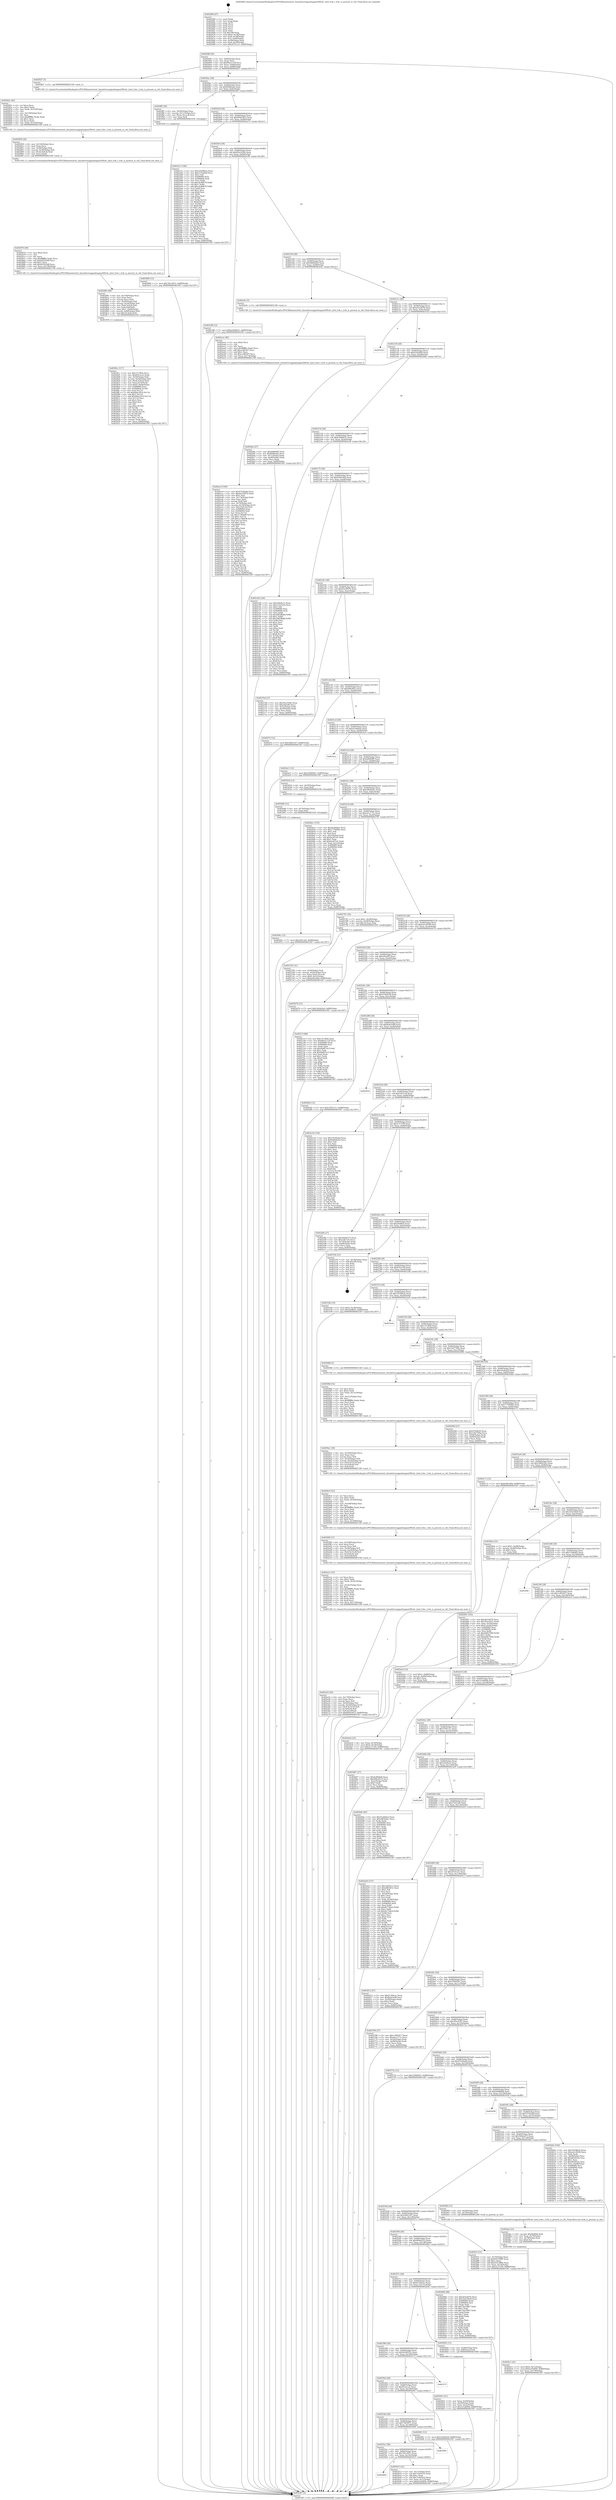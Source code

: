 digraph "0x402060" {
  label = "0x402060 (/mnt/c/Users/mathe/Desktop/tcc/POCII/binaries/extr_linuxdriversgpudrmgma500cdv_intel_lvds.c_lvds_is_present_in_vbt_Final-ollvm.out::main(0))"
  labelloc = "t"
  node[shape=record]

  Entry [label="",width=0.3,height=0.3,shape=circle,fillcolor=black,style=filled]
  "0x40208f" [label="{
     0x40208f [29]\l
     | [instrs]\l
     &nbsp;&nbsp;0x40208f \<+3\>: mov -0x80(%rbp),%eax\l
     &nbsp;&nbsp;0x402092 \<+2\>: mov %eax,%ecx\l
     &nbsp;&nbsp;0x402094 \<+6\>: sub $0x80ea1129,%ecx\l
     &nbsp;&nbsp;0x40209a \<+6\>: mov %eax,-0x84(%rbp)\l
     &nbsp;&nbsp;0x4020a0 \<+6\>: mov %ecx,-0x88(%rbp)\l
     &nbsp;&nbsp;0x4020a6 \<+6\>: je 0000000000402827 \<main+0x7c7\>\l
  }"]
  "0x402827" [label="{
     0x402827 [5]\l
     | [instrs]\l
     &nbsp;&nbsp;0x402827 \<+5\>: call 0000000000401160 \<next_i\>\l
     | [calls]\l
     &nbsp;&nbsp;0x401160 \{1\} (/mnt/c/Users/mathe/Desktop/tcc/POCII/binaries/extr_linuxdriversgpudrmgma500cdv_intel_lvds.c_lvds_is_present_in_vbt_Final-ollvm.out::next_i)\l
  }"]
  "0x4020ac" [label="{
     0x4020ac [28]\l
     | [instrs]\l
     &nbsp;&nbsp;0x4020ac \<+5\>: jmp 00000000004020b1 \<main+0x51\>\l
     &nbsp;&nbsp;0x4020b1 \<+6\>: mov -0x84(%rbp),%eax\l
     &nbsp;&nbsp;0x4020b7 \<+5\>: sub $0x8588eafa,%eax\l
     &nbsp;&nbsp;0x4020bc \<+6\>: mov %eax,-0x8c(%rbp)\l
     &nbsp;&nbsp;0x4020c2 \<+6\>: je 0000000000402ff5 \<main+0xf95\>\l
  }"]
  Exit [label="",width=0.3,height=0.3,shape=circle,fillcolor=black,style=filled,peripheries=2]
  "0x402ff5" [label="{
     0x402ff5 [20]\l
     | [instrs]\l
     &nbsp;&nbsp;0x402ff5 \<+4\>: mov -0x50(%rbp),%rax\l
     &nbsp;&nbsp;0x402ff9 \<+4\>: movslq -0x7c(%rbp),%rcx\l
     &nbsp;&nbsp;0x402ffd \<+4\>: mov (%rax,%rcx,8),%rax\l
     &nbsp;&nbsp;0x403001 \<+3\>: mov %rax,%rdi\l
     &nbsp;&nbsp;0x403004 \<+5\>: call 0000000000401030 \<free@plt\>\l
     | [calls]\l
     &nbsp;&nbsp;0x401030 \{1\} (unknown)\l
  }"]
  "0x4020c8" [label="{
     0x4020c8 [28]\l
     | [instrs]\l
     &nbsp;&nbsp;0x4020c8 \<+5\>: jmp 00000000004020cd \<main+0x6d\>\l
     &nbsp;&nbsp;0x4020cd \<+6\>: mov -0x84(%rbp),%eax\l
     &nbsp;&nbsp;0x4020d3 \<+5\>: sub $0x90563915,%eax\l
     &nbsp;&nbsp;0x4020d8 \<+6\>: mov %eax,-0x90(%rbp)\l
     &nbsp;&nbsp;0x4020de \<+6\>: je 0000000000402a7e \<main+0xa1e\>\l
  }"]
  "0x40304c" [label="{
     0x40304c [12]\l
     | [instrs]\l
     &nbsp;&nbsp;0x40304c \<+7\>: movl $0xb301cb0,-0x80(%rbp)\l
     &nbsp;&nbsp;0x403053 \<+5\>: jmp 0000000000403367 \<main+0x1307\>\l
  }"]
  "0x402a7e" [label="{
     0x402a7e [144]\l
     | [instrs]\l
     &nbsp;&nbsp;0x402a7e \<+5\>: mov $0x10106bcb,%eax\l
     &nbsp;&nbsp;0x402a83 \<+5\>: mov $0x537b2bbf,%ecx\l
     &nbsp;&nbsp;0x402a88 \<+2\>: mov $0x1,%dl\l
     &nbsp;&nbsp;0x402a8a \<+7\>: mov 0x406060,%esi\l
     &nbsp;&nbsp;0x402a91 \<+7\>: mov 0x406064,%edi\l
     &nbsp;&nbsp;0x402a98 \<+3\>: mov %esi,%r8d\l
     &nbsp;&nbsp;0x402a9b \<+7\>: sub $0xc4c86670,%r8d\l
     &nbsp;&nbsp;0x402aa2 \<+4\>: sub $0x1,%r8d\l
     &nbsp;&nbsp;0x402aa6 \<+7\>: add $0xc4c86670,%r8d\l
     &nbsp;&nbsp;0x402aad \<+4\>: imul %r8d,%esi\l
     &nbsp;&nbsp;0x402ab1 \<+3\>: and $0x1,%esi\l
     &nbsp;&nbsp;0x402ab4 \<+3\>: cmp $0x0,%esi\l
     &nbsp;&nbsp;0x402ab7 \<+4\>: sete %r9b\l
     &nbsp;&nbsp;0x402abb \<+3\>: cmp $0xa,%edi\l
     &nbsp;&nbsp;0x402abe \<+4\>: setl %r10b\l
     &nbsp;&nbsp;0x402ac2 \<+3\>: mov %r9b,%r11b\l
     &nbsp;&nbsp;0x402ac5 \<+4\>: xor $0xff,%r11b\l
     &nbsp;&nbsp;0x402ac9 \<+3\>: mov %r10b,%bl\l
     &nbsp;&nbsp;0x402acc \<+3\>: xor $0xff,%bl\l
     &nbsp;&nbsp;0x402acf \<+3\>: xor $0x1,%dl\l
     &nbsp;&nbsp;0x402ad2 \<+3\>: mov %r11b,%r14b\l
     &nbsp;&nbsp;0x402ad5 \<+4\>: and $0xff,%r14b\l
     &nbsp;&nbsp;0x402ad9 \<+3\>: and %dl,%r9b\l
     &nbsp;&nbsp;0x402adc \<+3\>: mov %bl,%r15b\l
     &nbsp;&nbsp;0x402adf \<+4\>: and $0xff,%r15b\l
     &nbsp;&nbsp;0x402ae3 \<+3\>: and %dl,%r10b\l
     &nbsp;&nbsp;0x402ae6 \<+3\>: or %r9b,%r14b\l
     &nbsp;&nbsp;0x402ae9 \<+3\>: or %r10b,%r15b\l
     &nbsp;&nbsp;0x402aec \<+3\>: xor %r15b,%r14b\l
     &nbsp;&nbsp;0x402aef \<+3\>: or %bl,%r11b\l
     &nbsp;&nbsp;0x402af2 \<+4\>: xor $0xff,%r11b\l
     &nbsp;&nbsp;0x402af6 \<+3\>: or $0x1,%dl\l
     &nbsp;&nbsp;0x402af9 \<+3\>: and %dl,%r11b\l
     &nbsp;&nbsp;0x402afc \<+3\>: or %r11b,%r14b\l
     &nbsp;&nbsp;0x402aff \<+4\>: test $0x1,%r14b\l
     &nbsp;&nbsp;0x402b03 \<+3\>: cmovne %ecx,%eax\l
     &nbsp;&nbsp;0x402b06 \<+3\>: mov %eax,-0x80(%rbp)\l
     &nbsp;&nbsp;0x402b09 \<+5\>: jmp 0000000000403367 \<main+0x1307\>\l
  }"]
  "0x4020e4" [label="{
     0x4020e4 [28]\l
     | [instrs]\l
     &nbsp;&nbsp;0x4020e4 \<+5\>: jmp 00000000004020e9 \<main+0x89\>\l
     &nbsp;&nbsp;0x4020e9 \<+6\>: mov -0x84(%rbp),%eax\l
     &nbsp;&nbsp;0x4020ef \<+5\>: sub $0x95a1439e,%eax\l
     &nbsp;&nbsp;0x4020f4 \<+6\>: mov %eax,-0x94(%rbp)\l
     &nbsp;&nbsp;0x4020fa \<+6\>: je 0000000000402c88 \<main+0xc28\>\l
  }"]
  "0x403040" [label="{
     0x403040 [12]\l
     | [instrs]\l
     &nbsp;&nbsp;0x403040 \<+4\>: mov -0x70(%rbp),%rax\l
     &nbsp;&nbsp;0x403044 \<+3\>: mov %rax,%rdi\l
     &nbsp;&nbsp;0x403047 \<+5\>: call 0000000000401030 \<free@plt\>\l
     | [calls]\l
     &nbsp;&nbsp;0x401030 \{1\} (unknown)\l
  }"]
  "0x402c88" [label="{
     0x402c88 [12]\l
     | [instrs]\l
     &nbsp;&nbsp;0x402c88 \<+7\>: movl $0xb3440b31,-0x80(%rbp)\l
     &nbsp;&nbsp;0x402c8f \<+5\>: jmp 0000000000403367 \<main+0x1307\>\l
  }"]
  "0x402100" [label="{
     0x402100 [28]\l
     | [instrs]\l
     &nbsp;&nbsp;0x402100 \<+5\>: jmp 0000000000402105 \<main+0xa5\>\l
     &nbsp;&nbsp;0x402105 \<+6\>: mov -0x84(%rbp),%eax\l
     &nbsp;&nbsp;0x40210b \<+5\>: sub $0x9d004e83,%eax\l
     &nbsp;&nbsp;0x402110 \<+6\>: mov %eax,-0x98(%rbp)\l
     &nbsp;&nbsp;0x402116 \<+6\>: je 0000000000402e9c \<main+0xe3c\>\l
  }"]
  "0x402608" [label="{
     0x402608\l
  }", style=dashed]
  "0x402e9c" [label="{
     0x402e9c [5]\l
     | [instrs]\l
     &nbsp;&nbsp;0x402e9c \<+5\>: call 0000000000401160 \<next_i\>\l
     | [calls]\l
     &nbsp;&nbsp;0x401160 \{1\} (/mnt/c/Users/mathe/Desktop/tcc/POCII/binaries/extr_linuxdriversgpudrmgma500cdv_intel_lvds.c_lvds_is_present_in_vbt_Final-ollvm.out::next_i)\l
  }"]
  "0x40211c" [label="{
     0x40211c [28]\l
     | [instrs]\l
     &nbsp;&nbsp;0x40211c \<+5\>: jmp 0000000000402121 \<main+0xc1\>\l
     &nbsp;&nbsp;0x402121 \<+6\>: mov -0x84(%rbp),%eax\l
     &nbsp;&nbsp;0x402127 \<+5\>: sub $0xa63cb676,%eax\l
     &nbsp;&nbsp;0x40212c \<+6\>: mov %eax,-0x9c(%rbp)\l
     &nbsp;&nbsp;0x402132 \<+6\>: je 00000000004031b3 \<main+0x1153\>\l
  }"]
  "0x403015" [label="{
     0x403015 [31]\l
     | [instrs]\l
     &nbsp;&nbsp;0x403015 \<+3\>: mov -0x7c(%rbp),%eax\l
     &nbsp;&nbsp;0x403018 \<+5\>: sub $0x7c8c63e5,%eax\l
     &nbsp;&nbsp;0x40301d \<+3\>: add $0x1,%eax\l
     &nbsp;&nbsp;0x403020 \<+5\>: add $0x7c8c63e5,%eax\l
     &nbsp;&nbsp;0x403025 \<+3\>: mov %eax,-0x7c(%rbp)\l
     &nbsp;&nbsp;0x403028 \<+7\>: movl $0xb1d5df56,-0x80(%rbp)\l
     &nbsp;&nbsp;0x40302f \<+5\>: jmp 0000000000403367 \<main+0x1307\>\l
  }"]
  "0x4031b3" [label="{
     0x4031b3\l
  }", style=dashed]
  "0x402138" [label="{
     0x402138 [28]\l
     | [instrs]\l
     &nbsp;&nbsp;0x402138 \<+5\>: jmp 000000000040213d \<main+0xdd\>\l
     &nbsp;&nbsp;0x40213d \<+6\>: mov -0x84(%rbp),%eax\l
     &nbsp;&nbsp;0x402143 \<+5\>: sub $0xb1d5df56,%eax\l
     &nbsp;&nbsp;0x402148 \<+6\>: mov %eax,-0xa0(%rbp)\l
     &nbsp;&nbsp;0x40214e \<+6\>: je 0000000000402fda \<main+0xf7a\>\l
  }"]
  "0x4025ec" [label="{
     0x4025ec [28]\l
     | [instrs]\l
     &nbsp;&nbsp;0x4025ec \<+5\>: jmp 00000000004025f1 \<main+0x591\>\l
     &nbsp;&nbsp;0x4025f1 \<+6\>: mov -0x84(%rbp),%eax\l
     &nbsp;&nbsp;0x4025f7 \<+5\>: sub $0x78ce3031,%eax\l
     &nbsp;&nbsp;0x4025fc \<+6\>: mov %eax,-0x14c(%rbp)\l
     &nbsp;&nbsp;0x402602 \<+6\>: je 0000000000403015 \<main+0xfb5\>\l
  }"]
  "0x402fda" [label="{
     0x402fda [27]\l
     | [instrs]\l
     &nbsp;&nbsp;0x402fda \<+5\>: mov $0xdd00bff5,%eax\l
     &nbsp;&nbsp;0x402fdf \<+5\>: mov $0x8588eafa,%ecx\l
     &nbsp;&nbsp;0x402fe4 \<+3\>: mov -0x7c(%rbp),%edx\l
     &nbsp;&nbsp;0x402fe7 \<+3\>: cmp -0x48(%rbp),%edx\l
     &nbsp;&nbsp;0x402fea \<+3\>: cmovl %ecx,%eax\l
     &nbsp;&nbsp;0x402fed \<+3\>: mov %eax,-0x80(%rbp)\l
     &nbsp;&nbsp;0x402ff0 \<+5\>: jmp 0000000000403367 \<main+0x1307\>\l
  }"]
  "0x402154" [label="{
     0x402154 [28]\l
     | [instrs]\l
     &nbsp;&nbsp;0x402154 \<+5\>: jmp 0000000000402159 \<main+0xf9\>\l
     &nbsp;&nbsp;0x402159 \<+6\>: mov -0x84(%rbp),%eax\l
     &nbsp;&nbsp;0x40215f \<+5\>: sub $0xb3440b31,%eax\l
     &nbsp;&nbsp;0x402164 \<+6\>: mov %eax,-0xa4(%rbp)\l
     &nbsp;&nbsp;0x40216a \<+6\>: je 0000000000402c94 \<main+0xc34\>\l
  }"]
  "0x403064" [label="{
     0x403064\l
  }", style=dashed]
  "0x402c94" [label="{
     0x402c94 [144]\l
     | [instrs]\l
     &nbsp;&nbsp;0x402c94 \<+5\>: mov $0x1fde9e1e,%eax\l
     &nbsp;&nbsp;0x402c99 \<+5\>: mov $0x27d21feb,%ecx\l
     &nbsp;&nbsp;0x402c9e \<+2\>: mov $0x1,%dl\l
     &nbsp;&nbsp;0x402ca0 \<+7\>: mov 0x406060,%esi\l
     &nbsp;&nbsp;0x402ca7 \<+7\>: mov 0x406064,%edi\l
     &nbsp;&nbsp;0x402cae \<+3\>: mov %esi,%r8d\l
     &nbsp;&nbsp;0x402cb1 \<+7\>: sub $0x20628b8d,%r8d\l
     &nbsp;&nbsp;0x402cb8 \<+4\>: sub $0x1,%r8d\l
     &nbsp;&nbsp;0x402cbc \<+7\>: add $0x20628b8d,%r8d\l
     &nbsp;&nbsp;0x402cc3 \<+4\>: imul %r8d,%esi\l
     &nbsp;&nbsp;0x402cc7 \<+3\>: and $0x1,%esi\l
     &nbsp;&nbsp;0x402cca \<+3\>: cmp $0x0,%esi\l
     &nbsp;&nbsp;0x402ccd \<+4\>: sete %r9b\l
     &nbsp;&nbsp;0x402cd1 \<+3\>: cmp $0xa,%edi\l
     &nbsp;&nbsp;0x402cd4 \<+4\>: setl %r10b\l
     &nbsp;&nbsp;0x402cd8 \<+3\>: mov %r9b,%r11b\l
     &nbsp;&nbsp;0x402cdb \<+4\>: xor $0xff,%r11b\l
     &nbsp;&nbsp;0x402cdf \<+3\>: mov %r10b,%bl\l
     &nbsp;&nbsp;0x402ce2 \<+3\>: xor $0xff,%bl\l
     &nbsp;&nbsp;0x402ce5 \<+3\>: xor $0x1,%dl\l
     &nbsp;&nbsp;0x402ce8 \<+3\>: mov %r11b,%r14b\l
     &nbsp;&nbsp;0x402ceb \<+4\>: and $0xff,%r14b\l
     &nbsp;&nbsp;0x402cef \<+3\>: and %dl,%r9b\l
     &nbsp;&nbsp;0x402cf2 \<+3\>: mov %bl,%r15b\l
     &nbsp;&nbsp;0x402cf5 \<+4\>: and $0xff,%r15b\l
     &nbsp;&nbsp;0x402cf9 \<+3\>: and %dl,%r10b\l
     &nbsp;&nbsp;0x402cfc \<+3\>: or %r9b,%r14b\l
     &nbsp;&nbsp;0x402cff \<+3\>: or %r10b,%r15b\l
     &nbsp;&nbsp;0x402d02 \<+3\>: xor %r15b,%r14b\l
     &nbsp;&nbsp;0x402d05 \<+3\>: or %bl,%r11b\l
     &nbsp;&nbsp;0x402d08 \<+4\>: xor $0xff,%r11b\l
     &nbsp;&nbsp;0x402d0c \<+3\>: or $0x1,%dl\l
     &nbsp;&nbsp;0x402d0f \<+3\>: and %dl,%r11b\l
     &nbsp;&nbsp;0x402d12 \<+3\>: or %r11b,%r14b\l
     &nbsp;&nbsp;0x402d15 \<+4\>: test $0x1,%r14b\l
     &nbsp;&nbsp;0x402d19 \<+3\>: cmovne %ecx,%eax\l
     &nbsp;&nbsp;0x402d1c \<+3\>: mov %eax,-0x80(%rbp)\l
     &nbsp;&nbsp;0x402d1f \<+5\>: jmp 0000000000403367 \<main+0x1307\>\l
  }"]
  "0x402170" [label="{
     0x402170 [28]\l
     | [instrs]\l
     &nbsp;&nbsp;0x402170 \<+5\>: jmp 0000000000402175 \<main+0x115\>\l
     &nbsp;&nbsp;0x402175 \<+6\>: mov -0x84(%rbp),%eax\l
     &nbsp;&nbsp;0x40217b \<+5\>: sub $0xb58e54fd,%eax\l
     &nbsp;&nbsp;0x402180 \<+6\>: mov %eax,-0xa8(%rbp)\l
     &nbsp;&nbsp;0x402186 \<+6\>: je 00000000004027b4 \<main+0x754\>\l
  }"]
  "0x403009" [label="{
     0x403009 [12]\l
     | [instrs]\l
     &nbsp;&nbsp;0x403009 \<+7\>: movl $0x78ce3031,-0x80(%rbp)\l
     &nbsp;&nbsp;0x403010 \<+5\>: jmp 0000000000403367 \<main+0x1307\>\l
  }"]
  "0x4027b4" [label="{
     0x4027b4 [27]\l
     | [instrs]\l
     &nbsp;&nbsp;0x4027b4 \<+5\>: mov $0x95a1439e,%eax\l
     &nbsp;&nbsp;0x4027b9 \<+5\>: mov $0xefd2eff3,%ecx\l
     &nbsp;&nbsp;0x4027be \<+3\>: mov -0x5c(%rbp),%edx\l
     &nbsp;&nbsp;0x4027c1 \<+3\>: cmp -0x58(%rbp),%edx\l
     &nbsp;&nbsp;0x4027c4 \<+3\>: cmovl %ecx,%eax\l
     &nbsp;&nbsp;0x4027c7 \<+3\>: mov %eax,-0x80(%rbp)\l
     &nbsp;&nbsp;0x4027ca \<+5\>: jmp 0000000000403367 \<main+0x1307\>\l
  }"]
  "0x40218c" [label="{
     0x40218c [28]\l
     | [instrs]\l
     &nbsp;&nbsp;0x40218c \<+5\>: jmp 0000000000402191 \<main+0x131\>\l
     &nbsp;&nbsp;0x402191 \<+6\>: mov -0x84(%rbp),%eax\l
     &nbsp;&nbsp;0x402197 \<+5\>: sub $0xb5e5007b,%eax\l
     &nbsp;&nbsp;0x40219c \<+6\>: mov %eax,-0xac(%rbp)\l
     &nbsp;&nbsp;0x4021a2 \<+6\>: je 0000000000402f72 \<main+0xf12\>\l
  }"]
  "0x402fc1" [label="{
     0x402fc1 [25]\l
     | [instrs]\l
     &nbsp;&nbsp;0x402fc1 \<+7\>: movl $0x0,-0x7c(%rbp)\l
     &nbsp;&nbsp;0x402fc8 \<+7\>: movl $0xb1d5df56,-0x80(%rbp)\l
     &nbsp;&nbsp;0x402fcf \<+6\>: mov %eax,-0x178(%rbp)\l
     &nbsp;&nbsp;0x402fd5 \<+5\>: jmp 0000000000403367 \<main+0x1307\>\l
  }"]
  "0x402f72" [label="{
     0x402f72 [12]\l
     | [instrs]\l
     &nbsp;&nbsp;0x402f72 \<+7\>: movl $0x5bf42187,-0x80(%rbp)\l
     &nbsp;&nbsp;0x402f79 \<+5\>: jmp 0000000000403367 \<main+0x1307\>\l
  }"]
  "0x4021a8" [label="{
     0x4021a8 [28]\l
     | [instrs]\l
     &nbsp;&nbsp;0x4021a8 \<+5\>: jmp 00000000004021ad \<main+0x14d\>\l
     &nbsp;&nbsp;0x4021ad \<+6\>: mov -0x84(%rbp),%eax\l
     &nbsp;&nbsp;0x4021b3 \<+5\>: sub $0xb96cf63c,%eax\l
     &nbsp;&nbsp;0x4021b8 \<+6\>: mov %eax,-0xb0(%rbp)\l
     &nbsp;&nbsp;0x4021be \<+6\>: je 0000000000402dc1 \<main+0xd61\>\l
  }"]
  "0x402faa" [label="{
     0x402faa [23]\l
     | [instrs]\l
     &nbsp;&nbsp;0x402faa \<+10\>: movabs $0x4040b6,%rdi\l
     &nbsp;&nbsp;0x402fb4 \<+3\>: mov %eax,-0x78(%rbp)\l
     &nbsp;&nbsp;0x402fb7 \<+3\>: mov -0x78(%rbp),%esi\l
     &nbsp;&nbsp;0x402fba \<+2\>: mov $0x0,%al\l
     &nbsp;&nbsp;0x402fbc \<+5\>: call 0000000000401040 \<printf@plt\>\l
     | [calls]\l
     &nbsp;&nbsp;0x401040 \{1\} (unknown)\l
  }"]
  "0x402dc1" [label="{
     0x402dc1 [12]\l
     | [instrs]\l
     &nbsp;&nbsp;0x402dc1 \<+7\>: movl $0x359495b7,-0x80(%rbp)\l
     &nbsp;&nbsp;0x402dc8 \<+5\>: jmp 0000000000403367 \<main+0x1307\>\l
  }"]
  "0x4021c4" [label="{
     0x4021c4 [28]\l
     | [instrs]\l
     &nbsp;&nbsp;0x4021c4 \<+5\>: jmp 00000000004021c9 \<main+0x169\>\l
     &nbsp;&nbsp;0x4021c9 \<+6\>: mov -0x84(%rbp),%eax\l
     &nbsp;&nbsp;0x4021cf \<+5\>: sub $0xd1a644ae,%eax\l
     &nbsp;&nbsp;0x4021d4 \<+6\>: mov %eax,-0xb4(%rbp)\l
     &nbsp;&nbsp;0x4021da \<+6\>: je 00000000004032ca \<main+0x126a\>\l
  }"]
  "0x402ec9" [label="{
     0x402ec9 [169]\l
     | [instrs]\l
     &nbsp;&nbsp;0x402ec9 \<+5\>: mov $0x47b59a4d,%ecx\l
     &nbsp;&nbsp;0x402ece \<+5\>: mov $0xb5e5007b,%edx\l
     &nbsp;&nbsp;0x402ed3 \<+3\>: mov $0x1,%sil\l
     &nbsp;&nbsp;0x402ed6 \<+6\>: mov -0x174(%rbp),%edi\l
     &nbsp;&nbsp;0x402edc \<+3\>: imul %eax,%edi\l
     &nbsp;&nbsp;0x402edf \<+3\>: movslq %edi,%r8\l
     &nbsp;&nbsp;0x402ee2 \<+4\>: mov -0x70(%rbp),%r9\l
     &nbsp;&nbsp;0x402ee6 \<+4\>: movslq -0x74(%rbp),%r10\l
     &nbsp;&nbsp;0x402eea \<+4\>: mov %r8,(%r9,%r10,8)\l
     &nbsp;&nbsp;0x402eee \<+7\>: mov 0x406060,%eax\l
     &nbsp;&nbsp;0x402ef5 \<+7\>: mov 0x406064,%edi\l
     &nbsp;&nbsp;0x402efc \<+3\>: mov %eax,%r11d\l
     &nbsp;&nbsp;0x402eff \<+7\>: sub $0x1c74bb08,%r11d\l
     &nbsp;&nbsp;0x402f06 \<+4\>: sub $0x1,%r11d\l
     &nbsp;&nbsp;0x402f0a \<+7\>: add $0x1c74bb08,%r11d\l
     &nbsp;&nbsp;0x402f11 \<+4\>: imul %r11d,%eax\l
     &nbsp;&nbsp;0x402f15 \<+3\>: and $0x1,%eax\l
     &nbsp;&nbsp;0x402f18 \<+3\>: cmp $0x0,%eax\l
     &nbsp;&nbsp;0x402f1b \<+3\>: sete %bl\l
     &nbsp;&nbsp;0x402f1e \<+3\>: cmp $0xa,%edi\l
     &nbsp;&nbsp;0x402f21 \<+4\>: setl %r14b\l
     &nbsp;&nbsp;0x402f25 \<+3\>: mov %bl,%r15b\l
     &nbsp;&nbsp;0x402f28 \<+4\>: xor $0xff,%r15b\l
     &nbsp;&nbsp;0x402f2c \<+3\>: mov %r14b,%r12b\l
     &nbsp;&nbsp;0x402f2f \<+4\>: xor $0xff,%r12b\l
     &nbsp;&nbsp;0x402f33 \<+4\>: xor $0x1,%sil\l
     &nbsp;&nbsp;0x402f37 \<+3\>: mov %r15b,%r13b\l
     &nbsp;&nbsp;0x402f3a \<+4\>: and $0xff,%r13b\l
     &nbsp;&nbsp;0x402f3e \<+3\>: and %sil,%bl\l
     &nbsp;&nbsp;0x402f41 \<+3\>: mov %r12b,%al\l
     &nbsp;&nbsp;0x402f44 \<+2\>: and $0xff,%al\l
     &nbsp;&nbsp;0x402f46 \<+3\>: and %sil,%r14b\l
     &nbsp;&nbsp;0x402f49 \<+3\>: or %bl,%r13b\l
     &nbsp;&nbsp;0x402f4c \<+3\>: or %r14b,%al\l
     &nbsp;&nbsp;0x402f4f \<+3\>: xor %al,%r13b\l
     &nbsp;&nbsp;0x402f52 \<+3\>: or %r12b,%r15b\l
     &nbsp;&nbsp;0x402f55 \<+4\>: xor $0xff,%r15b\l
     &nbsp;&nbsp;0x402f59 \<+4\>: or $0x1,%sil\l
     &nbsp;&nbsp;0x402f5d \<+3\>: and %sil,%r15b\l
     &nbsp;&nbsp;0x402f60 \<+3\>: or %r15b,%r13b\l
     &nbsp;&nbsp;0x402f63 \<+4\>: test $0x1,%r13b\l
     &nbsp;&nbsp;0x402f67 \<+3\>: cmovne %edx,%ecx\l
     &nbsp;&nbsp;0x402f6a \<+3\>: mov %ecx,-0x80(%rbp)\l
     &nbsp;&nbsp;0x402f6d \<+5\>: jmp 0000000000403367 \<main+0x1307\>\l
  }"]
  "0x4032ca" [label="{
     0x4032ca\l
  }", style=dashed]
  "0x4021e0" [label="{
     0x4021e0 [28]\l
     | [instrs]\l
     &nbsp;&nbsp;0x4021e0 \<+5\>: jmp 00000000004021e5 \<main+0x185\>\l
     &nbsp;&nbsp;0x4021e5 \<+6\>: mov -0x84(%rbp),%eax\l
     &nbsp;&nbsp;0x4021eb \<+5\>: sub $0xdd00bff5,%eax\l
     &nbsp;&nbsp;0x4021f0 \<+6\>: mov %eax,-0xb8(%rbp)\l
     &nbsp;&nbsp;0x4021f6 \<+6\>: je 0000000000403034 \<main+0xfd4\>\l
  }"]
  "0x402ea1" [label="{
     0x402ea1 [40]\l
     | [instrs]\l
     &nbsp;&nbsp;0x402ea1 \<+5\>: mov $0x2,%ecx\l
     &nbsp;&nbsp;0x402ea6 \<+1\>: cltd\l
     &nbsp;&nbsp;0x402ea7 \<+2\>: idiv %ecx\l
     &nbsp;&nbsp;0x402ea9 \<+6\>: imul $0xfffffffe,%edx,%ecx\l
     &nbsp;&nbsp;0x402eaf \<+6\>: add $0xccdf03d7,%ecx\l
     &nbsp;&nbsp;0x402eb5 \<+3\>: add $0x1,%ecx\l
     &nbsp;&nbsp;0x402eb8 \<+6\>: sub $0xccdf03d7,%ecx\l
     &nbsp;&nbsp;0x402ebe \<+6\>: mov %ecx,-0x174(%rbp)\l
     &nbsp;&nbsp;0x402ec4 \<+5\>: call 0000000000401160 \<next_i\>\l
     | [calls]\l
     &nbsp;&nbsp;0x401160 \{1\} (/mnt/c/Users/mathe/Desktop/tcc/POCII/binaries/extr_linuxdriversgpudrmgma500cdv_intel_lvds.c_lvds_is_present_in_vbt_Final-ollvm.out::next_i)\l
  }"]
  "0x403034" [label="{
     0x403034 [12]\l
     | [instrs]\l
     &nbsp;&nbsp;0x403034 \<+4\>: mov -0x50(%rbp),%rax\l
     &nbsp;&nbsp;0x403038 \<+3\>: mov %rax,%rdi\l
     &nbsp;&nbsp;0x40303b \<+5\>: call 0000000000401030 \<free@plt\>\l
     | [calls]\l
     &nbsp;&nbsp;0x401030 \{1\} (unknown)\l
  }"]
  "0x4021fc" [label="{
     0x4021fc [28]\l
     | [instrs]\l
     &nbsp;&nbsp;0x4021fc \<+5\>: jmp 0000000000402201 \<main+0x1a1\>\l
     &nbsp;&nbsp;0x402201 \<+6\>: mov -0x84(%rbp),%eax\l
     &nbsp;&nbsp;0x402207 \<+5\>: sub $0xe6830ab1,%eax\l
     &nbsp;&nbsp;0x40220c \<+6\>: mov %eax,-0xbc(%rbp)\l
     &nbsp;&nbsp;0x402212 \<+6\>: je 0000000000402be1 \<main+0xb81\>\l
  }"]
  "0x402de4" [label="{
     0x402de4 [23]\l
     | [instrs]\l
     &nbsp;&nbsp;0x402de4 \<+4\>: mov %rax,-0x70(%rbp)\l
     &nbsp;&nbsp;0x402de8 \<+7\>: movl $0x0,-0x74(%rbp)\l
     &nbsp;&nbsp;0x402def \<+7\>: movl $0x2c37359,-0x80(%rbp)\l
     &nbsp;&nbsp;0x402df6 \<+5\>: jmp 0000000000403367 \<main+0x1307\>\l
  }"]
  "0x402be1" [label="{
     0x402be1 [155]\l
     | [instrs]\l
     &nbsp;&nbsp;0x402be1 \<+5\>: mov $0xd1a644ae,%eax\l
     &nbsp;&nbsp;0x402be6 \<+5\>: mov $0x1770094e,%ecx\l
     &nbsp;&nbsp;0x402beb \<+2\>: mov $0x1,%dl\l
     &nbsp;&nbsp;0x402bed \<+2\>: xor %esi,%esi\l
     &nbsp;&nbsp;0x402bef \<+3\>: mov -0x5c(%rbp),%edi\l
     &nbsp;&nbsp;0x402bf2 \<+6\>: sub $0x6e267cfc,%edi\l
     &nbsp;&nbsp;0x402bf8 \<+3\>: add $0x1,%edi\l
     &nbsp;&nbsp;0x402bfb \<+6\>: add $0x6e267cfc,%edi\l
     &nbsp;&nbsp;0x402c01 \<+3\>: mov %edi,-0x5c(%rbp)\l
     &nbsp;&nbsp;0x402c04 \<+7\>: mov 0x406060,%edi\l
     &nbsp;&nbsp;0x402c0b \<+8\>: mov 0x406064,%r8d\l
     &nbsp;&nbsp;0x402c13 \<+3\>: sub $0x1,%esi\l
     &nbsp;&nbsp;0x402c16 \<+3\>: mov %edi,%r9d\l
     &nbsp;&nbsp;0x402c19 \<+3\>: add %esi,%r9d\l
     &nbsp;&nbsp;0x402c1c \<+4\>: imul %r9d,%edi\l
     &nbsp;&nbsp;0x402c20 \<+3\>: and $0x1,%edi\l
     &nbsp;&nbsp;0x402c23 \<+3\>: cmp $0x0,%edi\l
     &nbsp;&nbsp;0x402c26 \<+4\>: sete %r10b\l
     &nbsp;&nbsp;0x402c2a \<+4\>: cmp $0xa,%r8d\l
     &nbsp;&nbsp;0x402c2e \<+4\>: setl %r11b\l
     &nbsp;&nbsp;0x402c32 \<+3\>: mov %r10b,%bl\l
     &nbsp;&nbsp;0x402c35 \<+3\>: xor $0xff,%bl\l
     &nbsp;&nbsp;0x402c38 \<+3\>: mov %r11b,%r14b\l
     &nbsp;&nbsp;0x402c3b \<+4\>: xor $0xff,%r14b\l
     &nbsp;&nbsp;0x402c3f \<+3\>: xor $0x1,%dl\l
     &nbsp;&nbsp;0x402c42 \<+3\>: mov %bl,%r15b\l
     &nbsp;&nbsp;0x402c45 \<+4\>: and $0xff,%r15b\l
     &nbsp;&nbsp;0x402c49 \<+3\>: and %dl,%r10b\l
     &nbsp;&nbsp;0x402c4c \<+3\>: mov %r14b,%r12b\l
     &nbsp;&nbsp;0x402c4f \<+4\>: and $0xff,%r12b\l
     &nbsp;&nbsp;0x402c53 \<+3\>: and %dl,%r11b\l
     &nbsp;&nbsp;0x402c56 \<+3\>: or %r10b,%r15b\l
     &nbsp;&nbsp;0x402c59 \<+3\>: or %r11b,%r12b\l
     &nbsp;&nbsp;0x402c5c \<+3\>: xor %r12b,%r15b\l
     &nbsp;&nbsp;0x402c5f \<+3\>: or %r14b,%bl\l
     &nbsp;&nbsp;0x402c62 \<+3\>: xor $0xff,%bl\l
     &nbsp;&nbsp;0x402c65 \<+3\>: or $0x1,%dl\l
     &nbsp;&nbsp;0x402c68 \<+2\>: and %dl,%bl\l
     &nbsp;&nbsp;0x402c6a \<+3\>: or %bl,%r15b\l
     &nbsp;&nbsp;0x402c6d \<+4\>: test $0x1,%r15b\l
     &nbsp;&nbsp;0x402c71 \<+3\>: cmovne %ecx,%eax\l
     &nbsp;&nbsp;0x402c74 \<+3\>: mov %eax,-0x80(%rbp)\l
     &nbsp;&nbsp;0x402c77 \<+5\>: jmp 0000000000403367 \<main+0x1307\>\l
  }"]
  "0x402218" [label="{
     0x402218 [28]\l
     | [instrs]\l
     &nbsp;&nbsp;0x402218 \<+5\>: jmp 000000000040221d \<main+0x1bd\>\l
     &nbsp;&nbsp;0x40221d \<+6\>: mov -0x84(%rbp),%eax\l
     &nbsp;&nbsp;0x402223 \<+5\>: sub $0xeb1c171c,%eax\l
     &nbsp;&nbsp;0x402228 \<+6\>: mov %eax,-0xc0(%rbp)\l
     &nbsp;&nbsp;0x40222e \<+6\>: je 0000000000402781 \<main+0x721\>\l
  }"]
  "0x402a52" [label="{
     0x402a52 [44]\l
     | [instrs]\l
     &nbsp;&nbsp;0x402a52 \<+6\>: mov -0x170(%rbp),%ecx\l
     &nbsp;&nbsp;0x402a58 \<+3\>: imul %eax,%ecx\l
     &nbsp;&nbsp;0x402a5b \<+3\>: movslq %ecx,%r8\l
     &nbsp;&nbsp;0x402a5e \<+4\>: mov -0x50(%rbp),%r9\l
     &nbsp;&nbsp;0x402a62 \<+4\>: movslq -0x54(%rbp),%r10\l
     &nbsp;&nbsp;0x402a66 \<+4\>: mov (%r9,%r10,8),%r9\l
     &nbsp;&nbsp;0x402a6a \<+4\>: mov 0x10(%r9),%r9\l
     &nbsp;&nbsp;0x402a6e \<+4\>: mov %r8,0x10(%r9)\l
     &nbsp;&nbsp;0x402a72 \<+7\>: movl $0x90563915,-0x80(%rbp)\l
     &nbsp;&nbsp;0x402a79 \<+5\>: jmp 0000000000403367 \<main+0x1307\>\l
  }"]
  "0x402781" [label="{
     0x402781 [20]\l
     | [instrs]\l
     &nbsp;&nbsp;0x402781 \<+7\>: movl $0x1,-0x58(%rbp)\l
     &nbsp;&nbsp;0x402788 \<+4\>: movslq -0x58(%rbp),%rax\l
     &nbsp;&nbsp;0x40278c \<+4\>: imul $0x18,%rax,%rdi\l
     &nbsp;&nbsp;0x402790 \<+5\>: call 0000000000401050 \<malloc@plt\>\l
     | [calls]\l
     &nbsp;&nbsp;0x401050 \{1\} (unknown)\l
  }"]
  "0x402234" [label="{
     0x402234 [28]\l
     | [instrs]\l
     &nbsp;&nbsp;0x402234 \<+5\>: jmp 0000000000402239 \<main+0x1d9\>\l
     &nbsp;&nbsp;0x402239 \<+6\>: mov -0x84(%rbp),%eax\l
     &nbsp;&nbsp;0x40223f \<+5\>: sub $0xed1c0038,%eax\l
     &nbsp;&nbsp;0x402244 \<+6\>: mov %eax,-0xc4(%rbp)\l
     &nbsp;&nbsp;0x40224a \<+6\>: je 0000000000402b76 \<main+0xb16\>\l
  }"]
  "0x402a1e" [label="{
     0x402a1e [52]\l
     | [instrs]\l
     &nbsp;&nbsp;0x402a1e \<+2\>: xor %ecx,%ecx\l
     &nbsp;&nbsp;0x402a20 \<+5\>: mov $0x2,%edx\l
     &nbsp;&nbsp;0x402a25 \<+6\>: mov %edx,-0x16c(%rbp)\l
     &nbsp;&nbsp;0x402a2b \<+1\>: cltd\l
     &nbsp;&nbsp;0x402a2c \<+6\>: mov -0x16c(%rbp),%esi\l
     &nbsp;&nbsp;0x402a32 \<+2\>: idiv %esi\l
     &nbsp;&nbsp;0x402a34 \<+6\>: imul $0xfffffffe,%edx,%edx\l
     &nbsp;&nbsp;0x402a3a \<+2\>: mov %ecx,%edi\l
     &nbsp;&nbsp;0x402a3c \<+2\>: sub %edx,%edi\l
     &nbsp;&nbsp;0x402a3e \<+2\>: mov %ecx,%edx\l
     &nbsp;&nbsp;0x402a40 \<+3\>: sub $0x1,%edx\l
     &nbsp;&nbsp;0x402a43 \<+2\>: add %edx,%edi\l
     &nbsp;&nbsp;0x402a45 \<+2\>: sub %edi,%ecx\l
     &nbsp;&nbsp;0x402a47 \<+6\>: mov %ecx,-0x170(%rbp)\l
     &nbsp;&nbsp;0x402a4d \<+5\>: call 0000000000401160 \<next_i\>\l
     | [calls]\l
     &nbsp;&nbsp;0x401160 \{1\} (/mnt/c/Users/mathe/Desktop/tcc/POCII/binaries/extr_linuxdriversgpudrmgma500cdv_intel_lvds.c_lvds_is_present_in_vbt_Final-ollvm.out::next_i)\l
  }"]
  "0x402b76" [label="{
     0x402b76 [12]\l
     | [instrs]\l
     &nbsp;&nbsp;0x402b76 \<+7\>: movl $0x14e9d3e0,-0x80(%rbp)\l
     &nbsp;&nbsp;0x402b7d \<+5\>: jmp 0000000000403367 \<main+0x1307\>\l
  }"]
  "0x402250" [label="{
     0x402250 [28]\l
     | [instrs]\l
     &nbsp;&nbsp;0x402250 \<+5\>: jmp 0000000000402255 \<main+0x1f5\>\l
     &nbsp;&nbsp;0x402255 \<+6\>: mov -0x84(%rbp),%eax\l
     &nbsp;&nbsp;0x40225b \<+5\>: sub $0xefd2eff3,%eax\l
     &nbsp;&nbsp;0x402260 \<+6\>: mov %eax,-0xc8(%rbp)\l
     &nbsp;&nbsp;0x402266 \<+6\>: je 00000000004027cf \<main+0x76f\>\l
  }"]
  "0x4029f9" [label="{
     0x4029f9 [37]\l
     | [instrs]\l
     &nbsp;&nbsp;0x4029f9 \<+6\>: mov -0x168(%rbp),%ecx\l
     &nbsp;&nbsp;0x4029ff \<+3\>: imul %eax,%ecx\l
     &nbsp;&nbsp;0x402a02 \<+3\>: movslq %ecx,%r8\l
     &nbsp;&nbsp;0x402a05 \<+4\>: mov -0x50(%rbp),%r9\l
     &nbsp;&nbsp;0x402a09 \<+4\>: movslq -0x54(%rbp),%r10\l
     &nbsp;&nbsp;0x402a0d \<+4\>: mov (%r9,%r10,8),%r9\l
     &nbsp;&nbsp;0x402a11 \<+4\>: mov 0x10(%r9),%r9\l
     &nbsp;&nbsp;0x402a15 \<+4\>: mov %r8,0x8(%r9)\l
     &nbsp;&nbsp;0x402a19 \<+5\>: call 0000000000401160 \<next_i\>\l
     | [calls]\l
     &nbsp;&nbsp;0x401160 \{1\} (/mnt/c/Users/mathe/Desktop/tcc/POCII/binaries/extr_linuxdriversgpudrmgma500cdv_intel_lvds.c_lvds_is_present_in_vbt_Final-ollvm.out::next_i)\l
  }"]
  "0x4027cf" [label="{
     0x4027cf [88]\l
     | [instrs]\l
     &nbsp;&nbsp;0x4027cf \<+5\>: mov $0x1313ffcb,%eax\l
     &nbsp;&nbsp;0x4027d4 \<+5\>: mov $0x80ea1129,%ecx\l
     &nbsp;&nbsp;0x4027d9 \<+7\>: mov 0x406060,%edx\l
     &nbsp;&nbsp;0x4027e0 \<+7\>: mov 0x406064,%esi\l
     &nbsp;&nbsp;0x4027e7 \<+2\>: mov %edx,%edi\l
     &nbsp;&nbsp;0x4027e9 \<+6\>: sub $0x9dd87ee3,%edi\l
     &nbsp;&nbsp;0x4027ef \<+3\>: sub $0x1,%edi\l
     &nbsp;&nbsp;0x4027f2 \<+6\>: add $0x9dd87ee3,%edi\l
     &nbsp;&nbsp;0x4027f8 \<+3\>: imul %edi,%edx\l
     &nbsp;&nbsp;0x4027fb \<+3\>: and $0x1,%edx\l
     &nbsp;&nbsp;0x4027fe \<+3\>: cmp $0x0,%edx\l
     &nbsp;&nbsp;0x402801 \<+4\>: sete %r8b\l
     &nbsp;&nbsp;0x402805 \<+3\>: cmp $0xa,%esi\l
     &nbsp;&nbsp;0x402808 \<+4\>: setl %r9b\l
     &nbsp;&nbsp;0x40280c \<+3\>: mov %r8b,%r10b\l
     &nbsp;&nbsp;0x40280f \<+3\>: and %r9b,%r10b\l
     &nbsp;&nbsp;0x402812 \<+3\>: xor %r9b,%r8b\l
     &nbsp;&nbsp;0x402815 \<+3\>: or %r8b,%r10b\l
     &nbsp;&nbsp;0x402818 \<+4\>: test $0x1,%r10b\l
     &nbsp;&nbsp;0x40281c \<+3\>: cmovne %ecx,%eax\l
     &nbsp;&nbsp;0x40281f \<+3\>: mov %eax,-0x80(%rbp)\l
     &nbsp;&nbsp;0x402822 \<+5\>: jmp 0000000000403367 \<main+0x1307\>\l
  }"]
  "0x40226c" [label="{
     0x40226c [28]\l
     | [instrs]\l
     &nbsp;&nbsp;0x40226c \<+5\>: jmp 0000000000402271 \<main+0x211\>\l
     &nbsp;&nbsp;0x402271 \<+6\>: mov -0x84(%rbp),%eax\l
     &nbsp;&nbsp;0x402277 \<+5\>: sub $0xf1920b30,%eax\l
     &nbsp;&nbsp;0x40227c \<+6\>: mov %eax,-0xcc(%rbp)\l
     &nbsp;&nbsp;0x402282 \<+6\>: je 0000000000402b82 \<main+0xb22\>\l
  }"]
  "0x4029c5" [label="{
     0x4029c5 [52]\l
     | [instrs]\l
     &nbsp;&nbsp;0x4029c5 \<+2\>: xor %ecx,%ecx\l
     &nbsp;&nbsp;0x4029c7 \<+5\>: mov $0x2,%edx\l
     &nbsp;&nbsp;0x4029cc \<+6\>: mov %edx,-0x164(%rbp)\l
     &nbsp;&nbsp;0x4029d2 \<+1\>: cltd\l
     &nbsp;&nbsp;0x4029d3 \<+6\>: mov -0x164(%rbp),%esi\l
     &nbsp;&nbsp;0x4029d9 \<+2\>: idiv %esi\l
     &nbsp;&nbsp;0x4029db \<+6\>: imul $0xfffffffe,%edx,%edx\l
     &nbsp;&nbsp;0x4029e1 \<+2\>: mov %ecx,%edi\l
     &nbsp;&nbsp;0x4029e3 \<+2\>: sub %edx,%edi\l
     &nbsp;&nbsp;0x4029e5 \<+2\>: mov %ecx,%edx\l
     &nbsp;&nbsp;0x4029e7 \<+3\>: sub $0x1,%edx\l
     &nbsp;&nbsp;0x4029ea \<+2\>: add %edx,%edi\l
     &nbsp;&nbsp;0x4029ec \<+2\>: sub %edi,%ecx\l
     &nbsp;&nbsp;0x4029ee \<+6\>: mov %ecx,-0x168(%rbp)\l
     &nbsp;&nbsp;0x4029f4 \<+5\>: call 0000000000401160 \<next_i\>\l
     | [calls]\l
     &nbsp;&nbsp;0x401160 \{1\} (/mnt/c/Users/mathe/Desktop/tcc/POCII/binaries/extr_linuxdriversgpudrmgma500cdv_intel_lvds.c_lvds_is_present_in_vbt_Final-ollvm.out::next_i)\l
  }"]
  "0x402b82" [label="{
     0x402b82 [12]\l
     | [instrs]\l
     &nbsp;&nbsp;0x402b82 \<+7\>: movl $0x1f30111c,-0x80(%rbp)\l
     &nbsp;&nbsp;0x402b89 \<+5\>: jmp 0000000000403367 \<main+0x1307\>\l
  }"]
  "0x402288" [label="{
     0x402288 [28]\l
     | [instrs]\l
     &nbsp;&nbsp;0x402288 \<+5\>: jmp 000000000040228d \<main+0x22d\>\l
     &nbsp;&nbsp;0x40228d \<+6\>: mov -0x84(%rbp),%eax\l
     &nbsp;&nbsp;0x402293 \<+5\>: sub $0xfbab3e96,%eax\l
     &nbsp;&nbsp;0x402298 \<+6\>: mov %eax,-0xd0(%rbp)\l
     &nbsp;&nbsp;0x40229e \<+6\>: je 000000000040262d \<main+0x5cd\>\l
  }"]
  "0x4029a1" [label="{
     0x4029a1 [36]\l
     | [instrs]\l
     &nbsp;&nbsp;0x4029a1 \<+6\>: mov -0x160(%rbp),%ecx\l
     &nbsp;&nbsp;0x4029a7 \<+3\>: imul %eax,%ecx\l
     &nbsp;&nbsp;0x4029aa \<+3\>: movslq %ecx,%r8\l
     &nbsp;&nbsp;0x4029ad \<+4\>: mov -0x50(%rbp),%r9\l
     &nbsp;&nbsp;0x4029b1 \<+4\>: movslq -0x54(%rbp),%r10\l
     &nbsp;&nbsp;0x4029b5 \<+4\>: mov (%r9,%r10,8),%r9\l
     &nbsp;&nbsp;0x4029b9 \<+4\>: mov 0x10(%r9),%r9\l
     &nbsp;&nbsp;0x4029bd \<+3\>: mov %r8,(%r9)\l
     &nbsp;&nbsp;0x4029c0 \<+5\>: call 0000000000401160 \<next_i\>\l
     | [calls]\l
     &nbsp;&nbsp;0x401160 \{1\} (/mnt/c/Users/mathe/Desktop/tcc/POCII/binaries/extr_linuxdriversgpudrmgma500cdv_intel_lvds.c_lvds_is_present_in_vbt_Final-ollvm.out::next_i)\l
  }"]
  "0x40262d" [label="{
     0x40262d\l
  }", style=dashed]
  "0x4022a4" [label="{
     0x4022a4 [28]\l
     | [instrs]\l
     &nbsp;&nbsp;0x4022a4 \<+5\>: jmp 00000000004022a9 \<main+0x249\>\l
     &nbsp;&nbsp;0x4022a9 \<+6\>: mov -0x84(%rbp),%eax\l
     &nbsp;&nbsp;0x4022af \<+5\>: sub $0x1db7ceb,%eax\l
     &nbsp;&nbsp;0x4022b4 \<+6\>: mov %eax,-0xd4(%rbp)\l
     &nbsp;&nbsp;0x4022ba \<+6\>: je 0000000000402e16 \<main+0xdb6\>\l
  }"]
  "0x40296d" [label="{
     0x40296d [52]\l
     | [instrs]\l
     &nbsp;&nbsp;0x40296d \<+2\>: xor %ecx,%ecx\l
     &nbsp;&nbsp;0x40296f \<+5\>: mov $0x2,%edx\l
     &nbsp;&nbsp;0x402974 \<+6\>: mov %edx,-0x15c(%rbp)\l
     &nbsp;&nbsp;0x40297a \<+1\>: cltd\l
     &nbsp;&nbsp;0x40297b \<+6\>: mov -0x15c(%rbp),%esi\l
     &nbsp;&nbsp;0x402981 \<+2\>: idiv %esi\l
     &nbsp;&nbsp;0x402983 \<+6\>: imul $0xfffffffe,%edx,%edx\l
     &nbsp;&nbsp;0x402989 \<+2\>: mov %ecx,%edi\l
     &nbsp;&nbsp;0x40298b \<+2\>: sub %edx,%edi\l
     &nbsp;&nbsp;0x40298d \<+2\>: mov %ecx,%edx\l
     &nbsp;&nbsp;0x40298f \<+3\>: sub $0x1,%edx\l
     &nbsp;&nbsp;0x402992 \<+2\>: add %edx,%edi\l
     &nbsp;&nbsp;0x402994 \<+2\>: sub %edi,%ecx\l
     &nbsp;&nbsp;0x402996 \<+6\>: mov %ecx,-0x160(%rbp)\l
     &nbsp;&nbsp;0x40299c \<+5\>: call 0000000000401160 \<next_i\>\l
     | [calls]\l
     &nbsp;&nbsp;0x401160 \{1\} (/mnt/c/Users/mathe/Desktop/tcc/POCII/binaries/extr_linuxdriversgpudrmgma500cdv_intel_lvds.c_lvds_is_present_in_vbt_Final-ollvm.out::next_i)\l
  }"]
  "0x402e16" [label="{
     0x402e16 [134]\l
     | [instrs]\l
     &nbsp;&nbsp;0x402e16 \<+5\>: mov $0x47b59a4d,%eax\l
     &nbsp;&nbsp;0x402e1b \<+5\>: mov $0x9d004e83,%ecx\l
     &nbsp;&nbsp;0x402e20 \<+2\>: mov $0x1,%dl\l
     &nbsp;&nbsp;0x402e22 \<+2\>: xor %esi,%esi\l
     &nbsp;&nbsp;0x402e24 \<+7\>: mov 0x406060,%edi\l
     &nbsp;&nbsp;0x402e2b \<+8\>: mov 0x406064,%r8d\l
     &nbsp;&nbsp;0x402e33 \<+3\>: sub $0x1,%esi\l
     &nbsp;&nbsp;0x402e36 \<+3\>: mov %edi,%r9d\l
     &nbsp;&nbsp;0x402e39 \<+3\>: add %esi,%r9d\l
     &nbsp;&nbsp;0x402e3c \<+4\>: imul %r9d,%edi\l
     &nbsp;&nbsp;0x402e40 \<+3\>: and $0x1,%edi\l
     &nbsp;&nbsp;0x402e43 \<+3\>: cmp $0x0,%edi\l
     &nbsp;&nbsp;0x402e46 \<+4\>: sete %r10b\l
     &nbsp;&nbsp;0x402e4a \<+4\>: cmp $0xa,%r8d\l
     &nbsp;&nbsp;0x402e4e \<+4\>: setl %r11b\l
     &nbsp;&nbsp;0x402e52 \<+3\>: mov %r10b,%bl\l
     &nbsp;&nbsp;0x402e55 \<+3\>: xor $0xff,%bl\l
     &nbsp;&nbsp;0x402e58 \<+3\>: mov %r11b,%r14b\l
     &nbsp;&nbsp;0x402e5b \<+4\>: xor $0xff,%r14b\l
     &nbsp;&nbsp;0x402e5f \<+3\>: xor $0x1,%dl\l
     &nbsp;&nbsp;0x402e62 \<+3\>: mov %bl,%r15b\l
     &nbsp;&nbsp;0x402e65 \<+4\>: and $0xff,%r15b\l
     &nbsp;&nbsp;0x402e69 \<+3\>: and %dl,%r10b\l
     &nbsp;&nbsp;0x402e6c \<+3\>: mov %r14b,%r12b\l
     &nbsp;&nbsp;0x402e6f \<+4\>: and $0xff,%r12b\l
     &nbsp;&nbsp;0x402e73 \<+3\>: and %dl,%r11b\l
     &nbsp;&nbsp;0x402e76 \<+3\>: or %r10b,%r15b\l
     &nbsp;&nbsp;0x402e79 \<+3\>: or %r11b,%r12b\l
     &nbsp;&nbsp;0x402e7c \<+3\>: xor %r12b,%r15b\l
     &nbsp;&nbsp;0x402e7f \<+3\>: or %r14b,%bl\l
     &nbsp;&nbsp;0x402e82 \<+3\>: xor $0xff,%bl\l
     &nbsp;&nbsp;0x402e85 \<+3\>: or $0x1,%dl\l
     &nbsp;&nbsp;0x402e88 \<+2\>: and %dl,%bl\l
     &nbsp;&nbsp;0x402e8a \<+3\>: or %bl,%r15b\l
     &nbsp;&nbsp;0x402e8d \<+4\>: test $0x1,%r15b\l
     &nbsp;&nbsp;0x402e91 \<+3\>: cmovne %ecx,%eax\l
     &nbsp;&nbsp;0x402e94 \<+3\>: mov %eax,-0x80(%rbp)\l
     &nbsp;&nbsp;0x402e97 \<+5\>: jmp 0000000000403367 \<main+0x1307\>\l
  }"]
  "0x4022c0" [label="{
     0x4022c0 [28]\l
     | [instrs]\l
     &nbsp;&nbsp;0x4022c0 \<+5\>: jmp 00000000004022c5 \<main+0x265\>\l
     &nbsp;&nbsp;0x4022c5 \<+6\>: mov -0x84(%rbp),%eax\l
     &nbsp;&nbsp;0x4022cb \<+5\>: sub $0x2c37359,%eax\l
     &nbsp;&nbsp;0x4022d0 \<+6\>: mov %eax,-0xd8(%rbp)\l
     &nbsp;&nbsp;0x4022d6 \<+6\>: je 0000000000402dfb \<main+0xd9b\>\l
  }"]
  "0x4025d0" [label="{
     0x4025d0 [28]\l
     | [instrs]\l
     &nbsp;&nbsp;0x4025d0 \<+5\>: jmp 00000000004025d5 \<main+0x575\>\l
     &nbsp;&nbsp;0x4025d5 \<+6\>: mov -0x84(%rbp),%eax\l
     &nbsp;&nbsp;0x4025db \<+5\>: sub $0x75650f71,%eax\l
     &nbsp;&nbsp;0x4025e0 \<+6\>: mov %eax,-0x148(%rbp)\l
     &nbsp;&nbsp;0x4025e6 \<+6\>: je 0000000000403064 \<main+0x1004\>\l
  }"]
  "0x402dfb" [label="{
     0x402dfb [27]\l
     | [instrs]\l
     &nbsp;&nbsp;0x402dfb \<+5\>: mov $0x5b6ded75,%eax\l
     &nbsp;&nbsp;0x402e00 \<+5\>: mov $0x1db7ceb,%ecx\l
     &nbsp;&nbsp;0x402e05 \<+3\>: mov -0x74(%rbp),%edx\l
     &nbsp;&nbsp;0x402e08 \<+3\>: cmp -0x68(%rbp),%edx\l
     &nbsp;&nbsp;0x402e0b \<+3\>: cmovl %ecx,%eax\l
     &nbsp;&nbsp;0x402e0e \<+3\>: mov %eax,-0x80(%rbp)\l
     &nbsp;&nbsp;0x402e11 \<+5\>: jmp 0000000000403367 \<main+0x1307\>\l
  }"]
  "0x4022dc" [label="{
     0x4022dc [28]\l
     | [instrs]\l
     &nbsp;&nbsp;0x4022dc \<+5\>: jmp 00000000004022e1 \<main+0x281\>\l
     &nbsp;&nbsp;0x4022e1 \<+6\>: mov -0x84(%rbp),%eax\l
     &nbsp;&nbsp;0x4022e7 \<+5\>: sub $0x2fe86d2,%eax\l
     &nbsp;&nbsp;0x4022ec \<+6\>: mov %eax,-0xdc(%rbp)\l
     &nbsp;&nbsp;0x4022f2 \<+6\>: je 000000000040319e \<main+0x113e\>\l
  }"]
  "0x402941" [label="{
     0x402941 [12]\l
     | [instrs]\l
     &nbsp;&nbsp;0x402941 \<+7\>: movl $0x14e9d3e0,-0x80(%rbp)\l
     &nbsp;&nbsp;0x402948 \<+5\>: jmp 0000000000403367 \<main+0x1307\>\l
  }"]
  "0x40319e" [label="{
     0x40319e [21]\l
     | [instrs]\l
     &nbsp;&nbsp;0x40319e \<+3\>: mov -0x34(%rbp),%eax\l
     &nbsp;&nbsp;0x4031a1 \<+7\>: add $0x168,%rsp\l
     &nbsp;&nbsp;0x4031a8 \<+1\>: pop %rbx\l
     &nbsp;&nbsp;0x4031a9 \<+2\>: pop %r12\l
     &nbsp;&nbsp;0x4031ab \<+2\>: pop %r13\l
     &nbsp;&nbsp;0x4031ad \<+2\>: pop %r14\l
     &nbsp;&nbsp;0x4031af \<+2\>: pop %r15\l
     &nbsp;&nbsp;0x4031b1 \<+1\>: pop %rbp\l
     &nbsp;&nbsp;0x4031b2 \<+1\>: ret\l
  }"]
  "0x4022f8" [label="{
     0x4022f8 [28]\l
     | [instrs]\l
     &nbsp;&nbsp;0x4022f8 \<+5\>: jmp 00000000004022fd \<main+0x29d\>\l
     &nbsp;&nbsp;0x4022fd \<+6\>: mov -0x84(%rbp),%eax\l
     &nbsp;&nbsp;0x402303 \<+5\>: sub $0xb301cb0,%eax\l
     &nbsp;&nbsp;0x402308 \<+6\>: mov %eax,-0xe0(%rbp)\l
     &nbsp;&nbsp;0x40230e \<+6\>: je 000000000040318b \<main+0x112b\>\l
  }"]
  "0x4025b4" [label="{
     0x4025b4 [28]\l
     | [instrs]\l
     &nbsp;&nbsp;0x4025b4 \<+5\>: jmp 00000000004025b9 \<main+0x559\>\l
     &nbsp;&nbsp;0x4025b9 \<+6\>: mov -0x84(%rbp),%eax\l
     &nbsp;&nbsp;0x4025bf \<+5\>: sub $0x6f3ceca3,%eax\l
     &nbsp;&nbsp;0x4025c4 \<+6\>: mov %eax,-0x144(%rbp)\l
     &nbsp;&nbsp;0x4025ca \<+6\>: je 0000000000402941 \<main+0x8e1\>\l
  }"]
  "0x40318b" [label="{
     0x40318b [19]\l
     | [instrs]\l
     &nbsp;&nbsp;0x40318b \<+7\>: movl $0x0,-0x34(%rbp)\l
     &nbsp;&nbsp;0x403192 \<+7\>: movl $0x2fe86d2,-0x80(%rbp)\l
     &nbsp;&nbsp;0x403199 \<+5\>: jmp 0000000000403367 \<main+0x1307\>\l
  }"]
  "0x402314" [label="{
     0x402314 [28]\l
     | [instrs]\l
     &nbsp;&nbsp;0x402314 \<+5\>: jmp 0000000000402319 \<main+0x2b9\>\l
     &nbsp;&nbsp;0x402319 \<+6\>: mov -0x84(%rbp),%eax\l
     &nbsp;&nbsp;0x40231f \<+5\>: sub $0x10106bcb,%eax\l
     &nbsp;&nbsp;0x402324 \<+6\>: mov %eax,-0xe4(%rbp)\l
     &nbsp;&nbsp;0x40232a \<+6\>: je 00000000004032a9 \<main+0x1249\>\l
  }"]
  "0x40317f" [label="{
     0x40317f\l
  }", style=dashed]
  "0x4032a9" [label="{
     0x4032a9\l
  }", style=dashed]
  "0x402330" [label="{
     0x402330 [28]\l
     | [instrs]\l
     &nbsp;&nbsp;0x402330 \<+5\>: jmp 0000000000402335 \<main+0x2d5\>\l
     &nbsp;&nbsp;0x402335 \<+6\>: mov -0x84(%rbp),%eax\l
     &nbsp;&nbsp;0x40233b \<+5\>: sub $0x1313ffcb,%eax\l
     &nbsp;&nbsp;0x402340 \<+6\>: mov %eax,-0xe8(%rbp)\l
     &nbsp;&nbsp;0x402346 \<+6\>: je 00000000004031e1 \<main+0x1181\>\l
  }"]
  "0x4028cc" [label="{
     0x4028cc [117]\l
     | [instrs]\l
     &nbsp;&nbsp;0x4028cc \<+5\>: mov $0x1313ffcb,%ecx\l
     &nbsp;&nbsp;0x4028d1 \<+5\>: mov $0x6f3ceca3,%edx\l
     &nbsp;&nbsp;0x4028d6 \<+4\>: mov -0x50(%rbp),%rdi\l
     &nbsp;&nbsp;0x4028da \<+4\>: movslq -0x54(%rbp),%r8\l
     &nbsp;&nbsp;0x4028de \<+4\>: mov (%rdi,%r8,8),%rdi\l
     &nbsp;&nbsp;0x4028e2 \<+4\>: mov %rax,0x10(%rdi)\l
     &nbsp;&nbsp;0x4028e6 \<+7\>: movl $0x0,-0x64(%rbp)\l
     &nbsp;&nbsp;0x4028ed \<+7\>: mov 0x406060,%esi\l
     &nbsp;&nbsp;0x4028f4 \<+8\>: mov 0x406064,%r10d\l
     &nbsp;&nbsp;0x4028fc \<+3\>: mov %esi,%r11d\l
     &nbsp;&nbsp;0x4028ff \<+7\>: sub $0x4bbc291d,%r11d\l
     &nbsp;&nbsp;0x402906 \<+4\>: sub $0x1,%r11d\l
     &nbsp;&nbsp;0x40290a \<+7\>: add $0x4bbc291d,%r11d\l
     &nbsp;&nbsp;0x402911 \<+4\>: imul %r11d,%esi\l
     &nbsp;&nbsp;0x402915 \<+3\>: and $0x1,%esi\l
     &nbsp;&nbsp;0x402918 \<+3\>: cmp $0x0,%esi\l
     &nbsp;&nbsp;0x40291b \<+3\>: sete %bl\l
     &nbsp;&nbsp;0x40291e \<+4\>: cmp $0xa,%r10d\l
     &nbsp;&nbsp;0x402922 \<+4\>: setl %r14b\l
     &nbsp;&nbsp;0x402926 \<+3\>: mov %bl,%r15b\l
     &nbsp;&nbsp;0x402929 \<+3\>: and %r14b,%r15b\l
     &nbsp;&nbsp;0x40292c \<+3\>: xor %r14b,%bl\l
     &nbsp;&nbsp;0x40292f \<+3\>: or %bl,%r15b\l
     &nbsp;&nbsp;0x402932 \<+4\>: test $0x1,%r15b\l
     &nbsp;&nbsp;0x402936 \<+3\>: cmovne %edx,%ecx\l
     &nbsp;&nbsp;0x402939 \<+3\>: mov %ecx,-0x80(%rbp)\l
     &nbsp;&nbsp;0x40293c \<+5\>: jmp 0000000000403367 \<main+0x1307\>\l
  }"]
  "0x4031e1" [label="{
     0x4031e1\l
  }", style=dashed]
  "0x40234c" [label="{
     0x40234c [28]\l
     | [instrs]\l
     &nbsp;&nbsp;0x40234c \<+5\>: jmp 0000000000402351 \<main+0x2f1\>\l
     &nbsp;&nbsp;0x402351 \<+6\>: mov -0x84(%rbp),%eax\l
     &nbsp;&nbsp;0x402357 \<+5\>: sub $0x14d7769a,%eax\l
     &nbsp;&nbsp;0x40235c \<+6\>: mov %eax,-0xec(%rbp)\l
     &nbsp;&nbsp;0x402362 \<+6\>: je 0000000000402968 \<main+0x908\>\l
  }"]
  "0x40289c" [label="{
     0x40289c [48]\l
     | [instrs]\l
     &nbsp;&nbsp;0x40289c \<+6\>: mov -0x158(%rbp),%ecx\l
     &nbsp;&nbsp;0x4028a2 \<+3\>: imul %eax,%ecx\l
     &nbsp;&nbsp;0x4028a5 \<+3\>: movslq %ecx,%rdi\l
     &nbsp;&nbsp;0x4028a8 \<+4\>: mov -0x50(%rbp),%r8\l
     &nbsp;&nbsp;0x4028ac \<+4\>: movslq -0x54(%rbp),%r9\l
     &nbsp;&nbsp;0x4028b0 \<+4\>: mov (%r8,%r9,8),%r8\l
     &nbsp;&nbsp;0x4028b4 \<+4\>: mov %rdi,0x8(%r8)\l
     &nbsp;&nbsp;0x4028b8 \<+7\>: movl $0x1,-0x60(%rbp)\l
     &nbsp;&nbsp;0x4028bf \<+4\>: movslq -0x60(%rbp),%rdi\l
     &nbsp;&nbsp;0x4028c3 \<+4\>: imul $0x18,%rdi,%rdi\l
     &nbsp;&nbsp;0x4028c7 \<+5\>: call 0000000000401050 \<malloc@plt\>\l
     | [calls]\l
     &nbsp;&nbsp;0x401050 \{1\} (unknown)\l
  }"]
  "0x402968" [label="{
     0x402968 [5]\l
     | [instrs]\l
     &nbsp;&nbsp;0x402968 \<+5\>: call 0000000000401160 \<next_i\>\l
     | [calls]\l
     &nbsp;&nbsp;0x401160 \{1\} (/mnt/c/Users/mathe/Desktop/tcc/POCII/binaries/extr_linuxdriversgpudrmgma500cdv_intel_lvds.c_lvds_is_present_in_vbt_Final-ollvm.out::next_i)\l
  }"]
  "0x402368" [label="{
     0x402368 [28]\l
     | [instrs]\l
     &nbsp;&nbsp;0x402368 \<+5\>: jmp 000000000040236d \<main+0x30d\>\l
     &nbsp;&nbsp;0x40236d \<+6\>: mov -0x84(%rbp),%eax\l
     &nbsp;&nbsp;0x402373 \<+5\>: sub $0x14e9d3e0,%eax\l
     &nbsp;&nbsp;0x402378 \<+6\>: mov %eax,-0xf0(%rbp)\l
     &nbsp;&nbsp;0x40237e \<+6\>: je 000000000040294d \<main+0x8ed\>\l
  }"]
  "0x402874" [label="{
     0x402874 [40]\l
     | [instrs]\l
     &nbsp;&nbsp;0x402874 \<+5\>: mov $0x2,%ecx\l
     &nbsp;&nbsp;0x402879 \<+1\>: cltd\l
     &nbsp;&nbsp;0x40287a \<+2\>: idiv %ecx\l
     &nbsp;&nbsp;0x40287c \<+6\>: imul $0xfffffffe,%edx,%ecx\l
     &nbsp;&nbsp;0x402882 \<+6\>: sub $0xfd3543d8,%ecx\l
     &nbsp;&nbsp;0x402888 \<+3\>: add $0x1,%ecx\l
     &nbsp;&nbsp;0x40288b \<+6\>: add $0xfd3543d8,%ecx\l
     &nbsp;&nbsp;0x402891 \<+6\>: mov %ecx,-0x158(%rbp)\l
     &nbsp;&nbsp;0x402897 \<+5\>: call 0000000000401160 \<next_i\>\l
     | [calls]\l
     &nbsp;&nbsp;0x401160 \{1\} (/mnt/c/Users/mathe/Desktop/tcc/POCII/binaries/extr_linuxdriversgpudrmgma500cdv_intel_lvds.c_lvds_is_present_in_vbt_Final-ollvm.out::next_i)\l
  }"]
  "0x40294d" [label="{
     0x40294d [27]\l
     | [instrs]\l
     &nbsp;&nbsp;0x40294d \<+5\>: mov $0xf1920b30,%eax\l
     &nbsp;&nbsp;0x402952 \<+5\>: mov $0x14d7769a,%ecx\l
     &nbsp;&nbsp;0x402957 \<+3\>: mov -0x64(%rbp),%edx\l
     &nbsp;&nbsp;0x40295a \<+3\>: cmp -0x60(%rbp),%edx\l
     &nbsp;&nbsp;0x40295d \<+3\>: cmovl %ecx,%eax\l
     &nbsp;&nbsp;0x402960 \<+3\>: mov %eax,-0x80(%rbp)\l
     &nbsp;&nbsp;0x402963 \<+5\>: jmp 0000000000403367 \<main+0x1307\>\l
  }"]
  "0x402384" [label="{
     0x402384 [28]\l
     | [instrs]\l
     &nbsp;&nbsp;0x402384 \<+5\>: jmp 0000000000402389 \<main+0x329\>\l
     &nbsp;&nbsp;0x402389 \<+6\>: mov -0x84(%rbp),%eax\l
     &nbsp;&nbsp;0x40238f \<+5\>: sub $0x1770094e,%eax\l
     &nbsp;&nbsp;0x402394 \<+6\>: mov %eax,-0xf4(%rbp)\l
     &nbsp;&nbsp;0x40239a \<+6\>: je 0000000000402c7c \<main+0xc1c\>\l
  }"]
  "0x402858" [label="{
     0x402858 [28]\l
     | [instrs]\l
     &nbsp;&nbsp;0x402858 \<+6\>: mov -0x154(%rbp),%ecx\l
     &nbsp;&nbsp;0x40285e \<+3\>: imul %eax,%ecx\l
     &nbsp;&nbsp;0x402861 \<+4\>: mov -0x50(%rbp),%rdi\l
     &nbsp;&nbsp;0x402865 \<+4\>: movslq -0x54(%rbp),%r8\l
     &nbsp;&nbsp;0x402869 \<+4\>: mov (%rdi,%r8,8),%rdi\l
     &nbsp;&nbsp;0x40286d \<+2\>: mov %ecx,(%rdi)\l
     &nbsp;&nbsp;0x40286f \<+5\>: call 0000000000401160 \<next_i\>\l
     | [calls]\l
     &nbsp;&nbsp;0x401160 \{1\} (/mnt/c/Users/mathe/Desktop/tcc/POCII/binaries/extr_linuxdriversgpudrmgma500cdv_intel_lvds.c_lvds_is_present_in_vbt_Final-ollvm.out::next_i)\l
  }"]
  "0x402c7c" [label="{
     0x402c7c [12]\l
     | [instrs]\l
     &nbsp;&nbsp;0x402c7c \<+7\>: movl $0xb58e54fd,-0x80(%rbp)\l
     &nbsp;&nbsp;0x402c83 \<+5\>: jmp 0000000000403367 \<main+0x1307\>\l
  }"]
  "0x4023a0" [label="{
     0x4023a0 [28]\l
     | [instrs]\l
     &nbsp;&nbsp;0x4023a0 \<+5\>: jmp 00000000004023a5 \<main+0x345\>\l
     &nbsp;&nbsp;0x4023a5 \<+6\>: mov -0x84(%rbp),%eax\l
     &nbsp;&nbsp;0x4023ab \<+5\>: sub $0x18892342,%eax\l
     &nbsp;&nbsp;0x4023b0 \<+6\>: mov %eax,-0xf8(%rbp)\l
     &nbsp;&nbsp;0x4023b6 \<+6\>: je 000000000040335b \<main+0x12fb\>\l
  }"]
  "0x40282c" [label="{
     0x40282c [44]\l
     | [instrs]\l
     &nbsp;&nbsp;0x40282c \<+2\>: xor %ecx,%ecx\l
     &nbsp;&nbsp;0x40282e \<+5\>: mov $0x2,%edx\l
     &nbsp;&nbsp;0x402833 \<+6\>: mov %edx,-0x150(%rbp)\l
     &nbsp;&nbsp;0x402839 \<+1\>: cltd\l
     &nbsp;&nbsp;0x40283a \<+6\>: mov -0x150(%rbp),%esi\l
     &nbsp;&nbsp;0x402840 \<+2\>: idiv %esi\l
     &nbsp;&nbsp;0x402842 \<+6\>: imul $0xfffffffe,%edx,%edx\l
     &nbsp;&nbsp;0x402848 \<+3\>: sub $0x1,%ecx\l
     &nbsp;&nbsp;0x40284b \<+2\>: sub %ecx,%edx\l
     &nbsp;&nbsp;0x40284d \<+6\>: mov %edx,-0x154(%rbp)\l
     &nbsp;&nbsp;0x402853 \<+5\>: call 0000000000401160 \<next_i\>\l
     | [calls]\l
     &nbsp;&nbsp;0x401160 \{1\} (/mnt/c/Users/mathe/Desktop/tcc/POCII/binaries/extr_linuxdriversgpudrmgma500cdv_intel_lvds.c_lvds_is_present_in_vbt_Final-ollvm.out::next_i)\l
  }"]
  "0x40335b" [label="{
     0x40335b\l
  }", style=dashed]
  "0x4023bc" [label="{
     0x4023bc [28]\l
     | [instrs]\l
     &nbsp;&nbsp;0x4023bc \<+5\>: jmp 00000000004023c1 \<main+0x361\>\l
     &nbsp;&nbsp;0x4023c1 \<+6\>: mov -0x84(%rbp),%eax\l
     &nbsp;&nbsp;0x4023c7 \<+5\>: sub $0x1b433429,%eax\l
     &nbsp;&nbsp;0x4023cc \<+6\>: mov %eax,-0xfc(%rbp)\l
     &nbsp;&nbsp;0x4023d2 \<+6\>: je 00000000004026da \<main+0x67a\>\l
  }"]
  "0x402795" [label="{
     0x402795 [31]\l
     | [instrs]\l
     &nbsp;&nbsp;0x402795 \<+4\>: mov -0x50(%rbp),%rdi\l
     &nbsp;&nbsp;0x402799 \<+4\>: movslq -0x54(%rbp),%rcx\l
     &nbsp;&nbsp;0x40279d \<+4\>: mov %rax,(%rdi,%rcx,8)\l
     &nbsp;&nbsp;0x4027a1 \<+7\>: movl $0x0,-0x5c(%rbp)\l
     &nbsp;&nbsp;0x4027a8 \<+7\>: movl $0xb58e54fd,-0x80(%rbp)\l
     &nbsp;&nbsp;0x4027af \<+5\>: jmp 0000000000403367 \<main+0x1307\>\l
  }"]
  "0x4026da" [label="{
     0x4026da [23]\l
     | [instrs]\l
     &nbsp;&nbsp;0x4026da \<+7\>: movl $0x1,-0x48(%rbp)\l
     &nbsp;&nbsp;0x4026e1 \<+4\>: movslq -0x48(%rbp),%rax\l
     &nbsp;&nbsp;0x4026e5 \<+4\>: shl $0x3,%rax\l
     &nbsp;&nbsp;0x4026e9 \<+3\>: mov %rax,%rdi\l
     &nbsp;&nbsp;0x4026ec \<+5\>: call 0000000000401050 \<malloc@plt\>\l
     | [calls]\l
     &nbsp;&nbsp;0x401050 \{1\} (unknown)\l
  }"]
  "0x4023d8" [label="{
     0x4023d8 [28]\l
     | [instrs]\l
     &nbsp;&nbsp;0x4023d8 \<+5\>: jmp 00000000004023dd \<main+0x37d\>\l
     &nbsp;&nbsp;0x4023dd \<+6\>: mov -0x84(%rbp),%eax\l
     &nbsp;&nbsp;0x4023e3 \<+5\>: sub $0x1c206a63,%eax\l
     &nbsp;&nbsp;0x4023e8 \<+6\>: mov %eax,-0x100(%rbp)\l
     &nbsp;&nbsp;0x4023ee \<+6\>: je 00000000004030f4 \<main+0x1094\>\l
  }"]
  "0x4026f1" [label="{
     0x4026f1 [105]\l
     | [instrs]\l
     &nbsp;&nbsp;0x4026f1 \<+5\>: mov $0xa63cb676,%ecx\l
     &nbsp;&nbsp;0x4026f6 \<+5\>: mov $0x39ec4307,%edx\l
     &nbsp;&nbsp;0x4026fb \<+4\>: mov %rax,-0x50(%rbp)\l
     &nbsp;&nbsp;0x4026ff \<+7\>: movl $0x0,-0x54(%rbp)\l
     &nbsp;&nbsp;0x402706 \<+7\>: mov 0x406060,%esi\l
     &nbsp;&nbsp;0x40270d \<+8\>: mov 0x406064,%r8d\l
     &nbsp;&nbsp;0x402715 \<+3\>: mov %esi,%r9d\l
     &nbsp;&nbsp;0x402718 \<+7\>: sub $0x4d827000,%r9d\l
     &nbsp;&nbsp;0x40271f \<+4\>: sub $0x1,%r9d\l
     &nbsp;&nbsp;0x402723 \<+7\>: add $0x4d827000,%r9d\l
     &nbsp;&nbsp;0x40272a \<+4\>: imul %r9d,%esi\l
     &nbsp;&nbsp;0x40272e \<+3\>: and $0x1,%esi\l
     &nbsp;&nbsp;0x402731 \<+3\>: cmp $0x0,%esi\l
     &nbsp;&nbsp;0x402734 \<+4\>: sete %r10b\l
     &nbsp;&nbsp;0x402738 \<+4\>: cmp $0xa,%r8d\l
     &nbsp;&nbsp;0x40273c \<+4\>: setl %r11b\l
     &nbsp;&nbsp;0x402740 \<+3\>: mov %r10b,%bl\l
     &nbsp;&nbsp;0x402743 \<+3\>: and %r11b,%bl\l
     &nbsp;&nbsp;0x402746 \<+3\>: xor %r11b,%r10b\l
     &nbsp;&nbsp;0x402749 \<+3\>: or %r10b,%bl\l
     &nbsp;&nbsp;0x40274c \<+3\>: test $0x1,%bl\l
     &nbsp;&nbsp;0x40274f \<+3\>: cmovne %edx,%ecx\l
     &nbsp;&nbsp;0x402752 \<+3\>: mov %ecx,-0x80(%rbp)\l
     &nbsp;&nbsp;0x402755 \<+5\>: jmp 0000000000403367 \<main+0x1307\>\l
  }"]
  "0x4030f4" [label="{
     0x4030f4\l
  }", style=dashed]
  "0x4023f4" [label="{
     0x4023f4 [28]\l
     | [instrs]\l
     &nbsp;&nbsp;0x4023f4 \<+5\>: jmp 00000000004023f9 \<main+0x399\>\l
     &nbsp;&nbsp;0x4023f9 \<+6\>: mov -0x84(%rbp),%eax\l
     &nbsp;&nbsp;0x4023ff \<+5\>: sub $0x1c962917,%eax\l
     &nbsp;&nbsp;0x402404 \<+6\>: mov %eax,-0x104(%rbp)\l
     &nbsp;&nbsp;0x40240a \<+6\>: je 0000000000402dcd \<main+0xd6d\>\l
  }"]
  "0x402652" [label="{
     0x402652 [21]\l
     | [instrs]\l
     &nbsp;&nbsp;0x402652 \<+3\>: mov %eax,-0x44(%rbp)\l
     &nbsp;&nbsp;0x402655 \<+3\>: mov -0x44(%rbp),%eax\l
     &nbsp;&nbsp;0x402658 \<+3\>: mov %eax,-0x2c(%rbp)\l
     &nbsp;&nbsp;0x40265b \<+7\>: movl $0x1e5a840b,-0x80(%rbp)\l
     &nbsp;&nbsp;0x402662 \<+5\>: jmp 0000000000403367 \<main+0x1307\>\l
  }"]
  "0x402dcd" [label="{
     0x402dcd [23]\l
     | [instrs]\l
     &nbsp;&nbsp;0x402dcd \<+7\>: movl $0x1,-0x68(%rbp)\l
     &nbsp;&nbsp;0x402dd4 \<+4\>: movslq -0x68(%rbp),%rax\l
     &nbsp;&nbsp;0x402dd8 \<+4\>: shl $0x3,%rax\l
     &nbsp;&nbsp;0x402ddc \<+3\>: mov %rax,%rdi\l
     &nbsp;&nbsp;0x402ddf \<+5\>: call 0000000000401050 \<malloc@plt\>\l
     | [calls]\l
     &nbsp;&nbsp;0x401050 \{1\} (unknown)\l
  }"]
  "0x402410" [label="{
     0x402410 [28]\l
     | [instrs]\l
     &nbsp;&nbsp;0x402410 \<+5\>: jmp 0000000000402415 \<main+0x3b5\>\l
     &nbsp;&nbsp;0x402415 \<+6\>: mov -0x84(%rbp),%eax\l
     &nbsp;&nbsp;0x40241b \<+5\>: sub $0x1e5a840b,%eax\l
     &nbsp;&nbsp;0x402420 \<+6\>: mov %eax,-0x108(%rbp)\l
     &nbsp;&nbsp;0x402426 \<+6\>: je 0000000000402667 \<main+0x607\>\l
  }"]
  "0x402598" [label="{
     0x402598 [28]\l
     | [instrs]\l
     &nbsp;&nbsp;0x402598 \<+5\>: jmp 000000000040259d \<main+0x53d\>\l
     &nbsp;&nbsp;0x40259d \<+6\>: mov -0x84(%rbp),%eax\l
     &nbsp;&nbsp;0x4025a3 \<+5\>: sub $0x62d0055c,%eax\l
     &nbsp;&nbsp;0x4025a8 \<+6\>: mov %eax,-0x140(%rbp)\l
     &nbsp;&nbsp;0x4025ae \<+6\>: je 000000000040317f \<main+0x111f\>\l
  }"]
  "0x402667" [label="{
     0x402667 [27]\l
     | [instrs]\l
     &nbsp;&nbsp;0x402667 \<+5\>: mov $0x4ef8b8d4,%eax\l
     &nbsp;&nbsp;0x40266c \<+5\>: mov $0x606e4533,%ecx\l
     &nbsp;&nbsp;0x402671 \<+3\>: mov -0x2c(%rbp),%edx\l
     &nbsp;&nbsp;0x402674 \<+3\>: cmp $0x0,%edx\l
     &nbsp;&nbsp;0x402677 \<+3\>: cmove %ecx,%eax\l
     &nbsp;&nbsp;0x40267a \<+3\>: mov %eax,-0x80(%rbp)\l
     &nbsp;&nbsp;0x40267d \<+5\>: jmp 0000000000403367 \<main+0x1307\>\l
  }"]
  "0x40242c" [label="{
     0x40242c [28]\l
     | [instrs]\l
     &nbsp;&nbsp;0x40242c \<+5\>: jmp 0000000000402431 \<main+0x3d1\>\l
     &nbsp;&nbsp;0x402431 \<+6\>: mov -0x84(%rbp),%eax\l
     &nbsp;&nbsp;0x402437 \<+5\>: sub $0x1f30111c,%eax\l
     &nbsp;&nbsp;0x40243c \<+6\>: mov %eax,-0x10c(%rbp)\l
     &nbsp;&nbsp;0x402442 \<+6\>: je 0000000000402b8e \<main+0xb2e\>\l
  }"]
  "0x402645" [label="{
     0x402645 [13]\l
     | [instrs]\l
     &nbsp;&nbsp;0x402645 \<+4\>: mov -0x40(%rbp),%rax\l
     &nbsp;&nbsp;0x402649 \<+4\>: mov 0x8(%rax),%rdi\l
     &nbsp;&nbsp;0x40264d \<+5\>: call 0000000000401060 \<atoi@plt\>\l
     | [calls]\l
     &nbsp;&nbsp;0x401060 \{1\} (unknown)\l
  }"]
  "0x402b8e" [label="{
     0x402b8e [83]\l
     | [instrs]\l
     &nbsp;&nbsp;0x402b8e \<+5\>: mov $0xd1a644ae,%eax\l
     &nbsp;&nbsp;0x402b93 \<+5\>: mov $0xe6830ab1,%ecx\l
     &nbsp;&nbsp;0x402b98 \<+2\>: xor %edx,%edx\l
     &nbsp;&nbsp;0x402b9a \<+7\>: mov 0x406060,%esi\l
     &nbsp;&nbsp;0x402ba1 \<+7\>: mov 0x406064,%edi\l
     &nbsp;&nbsp;0x402ba8 \<+3\>: sub $0x1,%edx\l
     &nbsp;&nbsp;0x402bab \<+3\>: mov %esi,%r8d\l
     &nbsp;&nbsp;0x402bae \<+3\>: add %edx,%r8d\l
     &nbsp;&nbsp;0x402bb1 \<+4\>: imul %r8d,%esi\l
     &nbsp;&nbsp;0x402bb5 \<+3\>: and $0x1,%esi\l
     &nbsp;&nbsp;0x402bb8 \<+3\>: cmp $0x0,%esi\l
     &nbsp;&nbsp;0x402bbb \<+4\>: sete %r9b\l
     &nbsp;&nbsp;0x402bbf \<+3\>: cmp $0xa,%edi\l
     &nbsp;&nbsp;0x402bc2 \<+4\>: setl %r10b\l
     &nbsp;&nbsp;0x402bc6 \<+3\>: mov %r9b,%r11b\l
     &nbsp;&nbsp;0x402bc9 \<+3\>: and %r10b,%r11b\l
     &nbsp;&nbsp;0x402bcc \<+3\>: xor %r10b,%r9b\l
     &nbsp;&nbsp;0x402bcf \<+3\>: or %r9b,%r11b\l
     &nbsp;&nbsp;0x402bd2 \<+4\>: test $0x1,%r11b\l
     &nbsp;&nbsp;0x402bd6 \<+3\>: cmovne %ecx,%eax\l
     &nbsp;&nbsp;0x402bd9 \<+3\>: mov %eax,-0x80(%rbp)\l
     &nbsp;&nbsp;0x402bdc \<+5\>: jmp 0000000000403367 \<main+0x1307\>\l
  }"]
  "0x402448" [label="{
     0x402448 [28]\l
     | [instrs]\l
     &nbsp;&nbsp;0x402448 \<+5\>: jmp 000000000040244d \<main+0x3ed\>\l
     &nbsp;&nbsp;0x40244d \<+6\>: mov -0x84(%rbp),%eax\l
     &nbsp;&nbsp;0x402453 \<+5\>: sub $0x1fde9e1e,%eax\l
     &nbsp;&nbsp;0x402458 \<+6\>: mov %eax,-0x110(%rbp)\l
     &nbsp;&nbsp;0x40245e \<+6\>: je 00000000004032e9 \<main+0x1289\>\l
  }"]
  "0x40257c" [label="{
     0x40257c [28]\l
     | [instrs]\l
     &nbsp;&nbsp;0x40257c \<+5\>: jmp 0000000000402581 \<main+0x521\>\l
     &nbsp;&nbsp;0x402581 \<+6\>: mov -0x84(%rbp),%eax\l
     &nbsp;&nbsp;0x402587 \<+5\>: sub $0x61304cac,%eax\l
     &nbsp;&nbsp;0x40258c \<+6\>: mov %eax,-0x13c(%rbp)\l
     &nbsp;&nbsp;0x402592 \<+6\>: je 0000000000402645 \<main+0x5e5\>\l
  }"]
  "0x4032e9" [label="{
     0x4032e9\l
  }", style=dashed]
  "0x402464" [label="{
     0x402464 [28]\l
     | [instrs]\l
     &nbsp;&nbsp;0x402464 \<+5\>: jmp 0000000000402469 \<main+0x409\>\l
     &nbsp;&nbsp;0x402469 \<+6\>: mov -0x84(%rbp),%eax\l
     &nbsp;&nbsp;0x40246f \<+5\>: sub $0x27d21feb,%eax\l
     &nbsp;&nbsp;0x402474 \<+6\>: mov %eax,-0x114(%rbp)\l
     &nbsp;&nbsp;0x40247a \<+6\>: je 0000000000402d24 \<main+0xcc4\>\l
  }"]
  "0x402682" [label="{
     0x402682 [88]\l
     | [instrs]\l
     &nbsp;&nbsp;0x402682 \<+5\>: mov $0xa63cb676,%eax\l
     &nbsp;&nbsp;0x402687 \<+5\>: mov $0x1b433429,%ecx\l
     &nbsp;&nbsp;0x40268c \<+7\>: mov 0x406060,%edx\l
     &nbsp;&nbsp;0x402693 \<+7\>: mov 0x406064,%esi\l
     &nbsp;&nbsp;0x40269a \<+2\>: mov %edx,%edi\l
     &nbsp;&nbsp;0x40269c \<+6\>: add $0x7dec09b7,%edi\l
     &nbsp;&nbsp;0x4026a2 \<+3\>: sub $0x1,%edi\l
     &nbsp;&nbsp;0x4026a5 \<+6\>: sub $0x7dec09b7,%edi\l
     &nbsp;&nbsp;0x4026ab \<+3\>: imul %edi,%edx\l
     &nbsp;&nbsp;0x4026ae \<+3\>: and $0x1,%edx\l
     &nbsp;&nbsp;0x4026b1 \<+3\>: cmp $0x0,%edx\l
     &nbsp;&nbsp;0x4026b4 \<+4\>: sete %r8b\l
     &nbsp;&nbsp;0x4026b8 \<+3\>: cmp $0xa,%esi\l
     &nbsp;&nbsp;0x4026bb \<+4\>: setl %r9b\l
     &nbsp;&nbsp;0x4026bf \<+3\>: mov %r8b,%r10b\l
     &nbsp;&nbsp;0x4026c2 \<+3\>: and %r9b,%r10b\l
     &nbsp;&nbsp;0x4026c5 \<+3\>: xor %r9b,%r8b\l
     &nbsp;&nbsp;0x4026c8 \<+3\>: or %r8b,%r10b\l
     &nbsp;&nbsp;0x4026cb \<+4\>: test $0x1,%r10b\l
     &nbsp;&nbsp;0x4026cf \<+3\>: cmovne %ecx,%eax\l
     &nbsp;&nbsp;0x4026d2 \<+3\>: mov %eax,-0x80(%rbp)\l
     &nbsp;&nbsp;0x4026d5 \<+5\>: jmp 0000000000403367 \<main+0x1307\>\l
  }"]
  "0x402d24" [label="{
     0x402d24 [157]\l
     | [instrs]\l
     &nbsp;&nbsp;0x402d24 \<+5\>: mov $0x1fde9e1e,%eax\l
     &nbsp;&nbsp;0x402d29 \<+5\>: mov $0xb96cf63c,%ecx\l
     &nbsp;&nbsp;0x402d2e \<+2\>: mov $0x1,%dl\l
     &nbsp;&nbsp;0x402d30 \<+2\>: xor %esi,%esi\l
     &nbsp;&nbsp;0x402d32 \<+3\>: mov -0x54(%rbp),%edi\l
     &nbsp;&nbsp;0x402d35 \<+3\>: sub $0x1,%esi\l
     &nbsp;&nbsp;0x402d38 \<+2\>: sub %esi,%edi\l
     &nbsp;&nbsp;0x402d3a \<+3\>: mov %edi,-0x54(%rbp)\l
     &nbsp;&nbsp;0x402d3d \<+7\>: mov 0x406060,%esi\l
     &nbsp;&nbsp;0x402d44 \<+7\>: mov 0x406064,%edi\l
     &nbsp;&nbsp;0x402d4b \<+3\>: mov %esi,%r8d\l
     &nbsp;&nbsp;0x402d4e \<+7\>: add $0xf4174ded,%r8d\l
     &nbsp;&nbsp;0x402d55 \<+4\>: sub $0x1,%r8d\l
     &nbsp;&nbsp;0x402d59 \<+7\>: sub $0xf4174ded,%r8d\l
     &nbsp;&nbsp;0x402d60 \<+4\>: imul %r8d,%esi\l
     &nbsp;&nbsp;0x402d64 \<+3\>: and $0x1,%esi\l
     &nbsp;&nbsp;0x402d67 \<+3\>: cmp $0x0,%esi\l
     &nbsp;&nbsp;0x402d6a \<+4\>: sete %r9b\l
     &nbsp;&nbsp;0x402d6e \<+3\>: cmp $0xa,%edi\l
     &nbsp;&nbsp;0x402d71 \<+4\>: setl %r10b\l
     &nbsp;&nbsp;0x402d75 \<+3\>: mov %r9b,%r11b\l
     &nbsp;&nbsp;0x402d78 \<+4\>: xor $0xff,%r11b\l
     &nbsp;&nbsp;0x402d7c \<+3\>: mov %r10b,%bl\l
     &nbsp;&nbsp;0x402d7f \<+3\>: xor $0xff,%bl\l
     &nbsp;&nbsp;0x402d82 \<+3\>: xor $0x0,%dl\l
     &nbsp;&nbsp;0x402d85 \<+3\>: mov %r11b,%r14b\l
     &nbsp;&nbsp;0x402d88 \<+4\>: and $0x0,%r14b\l
     &nbsp;&nbsp;0x402d8c \<+3\>: and %dl,%r9b\l
     &nbsp;&nbsp;0x402d8f \<+3\>: mov %bl,%r15b\l
     &nbsp;&nbsp;0x402d92 \<+4\>: and $0x0,%r15b\l
     &nbsp;&nbsp;0x402d96 \<+3\>: and %dl,%r10b\l
     &nbsp;&nbsp;0x402d99 \<+3\>: or %r9b,%r14b\l
     &nbsp;&nbsp;0x402d9c \<+3\>: or %r10b,%r15b\l
     &nbsp;&nbsp;0x402d9f \<+3\>: xor %r15b,%r14b\l
     &nbsp;&nbsp;0x402da2 \<+3\>: or %bl,%r11b\l
     &nbsp;&nbsp;0x402da5 \<+4\>: xor $0xff,%r11b\l
     &nbsp;&nbsp;0x402da9 \<+3\>: or $0x0,%dl\l
     &nbsp;&nbsp;0x402dac \<+3\>: and %dl,%r11b\l
     &nbsp;&nbsp;0x402daf \<+3\>: or %r11b,%r14b\l
     &nbsp;&nbsp;0x402db2 \<+4\>: test $0x1,%r14b\l
     &nbsp;&nbsp;0x402db6 \<+3\>: cmovne %ecx,%eax\l
     &nbsp;&nbsp;0x402db9 \<+3\>: mov %eax,-0x80(%rbp)\l
     &nbsp;&nbsp;0x402dbc \<+5\>: jmp 0000000000403367 \<main+0x1307\>\l
  }"]
  "0x402480" [label="{
     0x402480 [28]\l
     | [instrs]\l
     &nbsp;&nbsp;0x402480 \<+5\>: jmp 0000000000402485 \<main+0x425\>\l
     &nbsp;&nbsp;0x402485 \<+6\>: mov -0x84(%rbp),%eax\l
     &nbsp;&nbsp;0x40248b \<+5\>: sub $0x2f331ce1,%eax\l
     &nbsp;&nbsp;0x402490 \<+6\>: mov %eax,-0x118(%rbp)\l
     &nbsp;&nbsp;0x402496 \<+6\>: je 0000000000402612 \<main+0x5b2\>\l
  }"]
  "0x402560" [label="{
     0x402560 [28]\l
     | [instrs]\l
     &nbsp;&nbsp;0x402560 \<+5\>: jmp 0000000000402565 \<main+0x505\>\l
     &nbsp;&nbsp;0x402565 \<+6\>: mov -0x84(%rbp),%eax\l
     &nbsp;&nbsp;0x40256b \<+5\>: sub $0x606e4533,%eax\l
     &nbsp;&nbsp;0x402570 \<+6\>: mov %eax,-0x138(%rbp)\l
     &nbsp;&nbsp;0x402576 \<+6\>: je 0000000000402682 \<main+0x622\>\l
  }"]
  "0x402612" [label="{
     0x402612 [27]\l
     | [instrs]\l
     &nbsp;&nbsp;0x402612 \<+5\>: mov $0x61304cac,%eax\l
     &nbsp;&nbsp;0x402617 \<+5\>: mov $0xfbab3e96,%ecx\l
     &nbsp;&nbsp;0x40261c \<+3\>: mov -0x30(%rbp),%edx\l
     &nbsp;&nbsp;0x40261f \<+3\>: cmp $0x2,%edx\l
     &nbsp;&nbsp;0x402622 \<+3\>: cmovne %ecx,%eax\l
     &nbsp;&nbsp;0x402625 \<+3\>: mov %eax,-0x80(%rbp)\l
     &nbsp;&nbsp;0x402628 \<+5\>: jmp 0000000000403367 \<main+0x1307\>\l
  }"]
  "0x40249c" [label="{
     0x40249c [28]\l
     | [instrs]\l
     &nbsp;&nbsp;0x40249c \<+5\>: jmp 00000000004024a1 \<main+0x441\>\l
     &nbsp;&nbsp;0x4024a1 \<+6\>: mov -0x84(%rbp),%eax\l
     &nbsp;&nbsp;0x4024a7 \<+5\>: sub $0x359495b7,%eax\l
     &nbsp;&nbsp;0x4024ac \<+6\>: mov %eax,-0x11c(%rbp)\l
     &nbsp;&nbsp;0x4024b2 \<+6\>: je 0000000000402766 \<main+0x706\>\l
  }"]
  "0x403367" [label="{
     0x403367 [5]\l
     | [instrs]\l
     &nbsp;&nbsp;0x403367 \<+5\>: jmp 000000000040208f \<main+0x2f\>\l
  }"]
  "0x402060" [label="{
     0x402060 [47]\l
     | [instrs]\l
     &nbsp;&nbsp;0x402060 \<+1\>: push %rbp\l
     &nbsp;&nbsp;0x402061 \<+3\>: mov %rsp,%rbp\l
     &nbsp;&nbsp;0x402064 \<+2\>: push %r15\l
     &nbsp;&nbsp;0x402066 \<+2\>: push %r14\l
     &nbsp;&nbsp;0x402068 \<+2\>: push %r13\l
     &nbsp;&nbsp;0x40206a \<+2\>: push %r12\l
     &nbsp;&nbsp;0x40206c \<+1\>: push %rbx\l
     &nbsp;&nbsp;0x40206d \<+7\>: sub $0x168,%rsp\l
     &nbsp;&nbsp;0x402074 \<+7\>: movl $0x0,-0x34(%rbp)\l
     &nbsp;&nbsp;0x40207b \<+3\>: mov %edi,-0x38(%rbp)\l
     &nbsp;&nbsp;0x40207e \<+4\>: mov %rsi,-0x40(%rbp)\l
     &nbsp;&nbsp;0x402082 \<+3\>: mov -0x38(%rbp),%edi\l
     &nbsp;&nbsp;0x402085 \<+3\>: mov %edi,-0x30(%rbp)\l
     &nbsp;&nbsp;0x402088 \<+7\>: movl $0x2f331ce1,-0x80(%rbp)\l
  }"]
  "0x402f7e" [label="{
     0x402f7e [31]\l
     | [instrs]\l
     &nbsp;&nbsp;0x402f7e \<+3\>: mov -0x74(%rbp),%eax\l
     &nbsp;&nbsp;0x402f81 \<+5\>: sub $0x8351f986,%eax\l
     &nbsp;&nbsp;0x402f86 \<+3\>: add $0x1,%eax\l
     &nbsp;&nbsp;0x402f89 \<+5\>: add $0x8351f986,%eax\l
     &nbsp;&nbsp;0x402f8e \<+3\>: mov %eax,-0x74(%rbp)\l
     &nbsp;&nbsp;0x402f91 \<+7\>: movl $0x2c37359,-0x80(%rbp)\l
     &nbsp;&nbsp;0x402f98 \<+5\>: jmp 0000000000403367 \<main+0x1307\>\l
  }"]
  "0x402766" [label="{
     0x402766 [27]\l
     | [instrs]\l
     &nbsp;&nbsp;0x402766 \<+5\>: mov $0x1c962917,%eax\l
     &nbsp;&nbsp;0x40276b \<+5\>: mov $0xeb1c171c,%ecx\l
     &nbsp;&nbsp;0x402770 \<+3\>: mov -0x54(%rbp),%edx\l
     &nbsp;&nbsp;0x402773 \<+3\>: cmp -0x48(%rbp),%edx\l
     &nbsp;&nbsp;0x402776 \<+3\>: cmovl %ecx,%eax\l
     &nbsp;&nbsp;0x402779 \<+3\>: mov %eax,-0x80(%rbp)\l
     &nbsp;&nbsp;0x40277c \<+5\>: jmp 0000000000403367 \<main+0x1307\>\l
  }"]
  "0x4024b8" [label="{
     0x4024b8 [28]\l
     | [instrs]\l
     &nbsp;&nbsp;0x4024b8 \<+5\>: jmp 00000000004024bd \<main+0x45d\>\l
     &nbsp;&nbsp;0x4024bd \<+6\>: mov -0x84(%rbp),%eax\l
     &nbsp;&nbsp;0x4024c3 \<+5\>: sub $0x39ec4307,%eax\l
     &nbsp;&nbsp;0x4024c8 \<+6\>: mov %eax,-0x120(%rbp)\l
     &nbsp;&nbsp;0x4024ce \<+6\>: je 000000000040275a \<main+0x6fa\>\l
  }"]
  "0x402544" [label="{
     0x402544 [28]\l
     | [instrs]\l
     &nbsp;&nbsp;0x402544 \<+5\>: jmp 0000000000402549 \<main+0x4e9\>\l
     &nbsp;&nbsp;0x402549 \<+6\>: mov -0x84(%rbp),%eax\l
     &nbsp;&nbsp;0x40254f \<+5\>: sub $0x5bf42187,%eax\l
     &nbsp;&nbsp;0x402554 \<+6\>: mov %eax,-0x134(%rbp)\l
     &nbsp;&nbsp;0x40255a \<+6\>: je 0000000000402f7e \<main+0xf1e\>\l
  }"]
  "0x40275a" [label="{
     0x40275a [12]\l
     | [instrs]\l
     &nbsp;&nbsp;0x40275a \<+7\>: movl $0x359495b7,-0x80(%rbp)\l
     &nbsp;&nbsp;0x402761 \<+5\>: jmp 0000000000403367 \<main+0x1307\>\l
  }"]
  "0x4024d4" [label="{
     0x4024d4 [28]\l
     | [instrs]\l
     &nbsp;&nbsp;0x4024d4 \<+5\>: jmp 00000000004024d9 \<main+0x479\>\l
     &nbsp;&nbsp;0x4024d9 \<+6\>: mov -0x84(%rbp),%eax\l
     &nbsp;&nbsp;0x4024df \<+5\>: sub $0x47b59a4d,%eax\l
     &nbsp;&nbsp;0x4024e4 \<+6\>: mov %eax,-0x124(%rbp)\l
     &nbsp;&nbsp;0x4024ea \<+6\>: je 000000000040330a \<main+0x12aa\>\l
  }"]
  "0x402f9d" [label="{
     0x402f9d [13]\l
     | [instrs]\l
     &nbsp;&nbsp;0x402f9d \<+4\>: mov -0x50(%rbp),%rdi\l
     &nbsp;&nbsp;0x402fa1 \<+4\>: mov -0x70(%rbp),%rsi\l
     &nbsp;&nbsp;0x402fa5 \<+5\>: call 0000000000401240 \<lvds_is_present_in_vbt\>\l
     | [calls]\l
     &nbsp;&nbsp;0x401240 \{1\} (/mnt/c/Users/mathe/Desktop/tcc/POCII/binaries/extr_linuxdriversgpudrmgma500cdv_intel_lvds.c_lvds_is_present_in_vbt_Final-ollvm.out::lvds_is_present_in_vbt)\l
  }"]
  "0x40330a" [label="{
     0x40330a\l
  }", style=dashed]
  "0x4024f0" [label="{
     0x4024f0 [28]\l
     | [instrs]\l
     &nbsp;&nbsp;0x4024f0 \<+5\>: jmp 00000000004024f5 \<main+0x495\>\l
     &nbsp;&nbsp;0x4024f5 \<+6\>: mov -0x84(%rbp),%eax\l
     &nbsp;&nbsp;0x4024fb \<+5\>: sub $0x4ef8b8d4,%eax\l
     &nbsp;&nbsp;0x402500 \<+6\>: mov %eax,-0x128(%rbp)\l
     &nbsp;&nbsp;0x402506 \<+6\>: je 0000000000403058 \<main+0xff8\>\l
  }"]
  "0x402528" [label="{
     0x402528 [28]\l
     | [instrs]\l
     &nbsp;&nbsp;0x402528 \<+5\>: jmp 000000000040252d \<main+0x4cd\>\l
     &nbsp;&nbsp;0x40252d \<+6\>: mov -0x84(%rbp),%eax\l
     &nbsp;&nbsp;0x402533 \<+5\>: sub $0x5b6ded75,%eax\l
     &nbsp;&nbsp;0x402538 \<+6\>: mov %eax,-0x130(%rbp)\l
     &nbsp;&nbsp;0x40253e \<+6\>: je 0000000000402f9d \<main+0xf3d\>\l
  }"]
  "0x403058" [label="{
     0x403058\l
  }", style=dashed]
  "0x40250c" [label="{
     0x40250c [28]\l
     | [instrs]\l
     &nbsp;&nbsp;0x40250c \<+5\>: jmp 0000000000402511 \<main+0x4b1\>\l
     &nbsp;&nbsp;0x402511 \<+6\>: mov -0x84(%rbp),%eax\l
     &nbsp;&nbsp;0x402517 \<+5\>: sub $0x537b2bbf,%eax\l
     &nbsp;&nbsp;0x40251c \<+6\>: mov %eax,-0x12c(%rbp)\l
     &nbsp;&nbsp;0x402522 \<+6\>: je 0000000000402b0e \<main+0xaae\>\l
  }"]
  "0x402b0e" [label="{
     0x402b0e [104]\l
     | [instrs]\l
     &nbsp;&nbsp;0x402b0e \<+5\>: mov $0x10106bcb,%eax\l
     &nbsp;&nbsp;0x402b13 \<+5\>: mov $0xed1c0038,%ecx\l
     &nbsp;&nbsp;0x402b18 \<+2\>: xor %edx,%edx\l
     &nbsp;&nbsp;0x402b1a \<+3\>: mov -0x64(%rbp),%esi\l
     &nbsp;&nbsp;0x402b1d \<+6\>: add $0xfd03b5ae,%esi\l
     &nbsp;&nbsp;0x402b23 \<+3\>: add $0x1,%esi\l
     &nbsp;&nbsp;0x402b26 \<+6\>: sub $0xfd03b5ae,%esi\l
     &nbsp;&nbsp;0x402b2c \<+3\>: mov %esi,-0x64(%rbp)\l
     &nbsp;&nbsp;0x402b2f \<+7\>: mov 0x406060,%esi\l
     &nbsp;&nbsp;0x402b36 \<+7\>: mov 0x406064,%edi\l
     &nbsp;&nbsp;0x402b3d \<+3\>: sub $0x1,%edx\l
     &nbsp;&nbsp;0x402b40 \<+3\>: mov %esi,%r8d\l
     &nbsp;&nbsp;0x402b43 \<+3\>: add %edx,%r8d\l
     &nbsp;&nbsp;0x402b46 \<+4\>: imul %r8d,%esi\l
     &nbsp;&nbsp;0x402b4a \<+3\>: and $0x1,%esi\l
     &nbsp;&nbsp;0x402b4d \<+3\>: cmp $0x0,%esi\l
     &nbsp;&nbsp;0x402b50 \<+4\>: sete %r9b\l
     &nbsp;&nbsp;0x402b54 \<+3\>: cmp $0xa,%edi\l
     &nbsp;&nbsp;0x402b57 \<+4\>: setl %r10b\l
     &nbsp;&nbsp;0x402b5b \<+3\>: mov %r9b,%r11b\l
     &nbsp;&nbsp;0x402b5e \<+3\>: and %r10b,%r11b\l
     &nbsp;&nbsp;0x402b61 \<+3\>: xor %r10b,%r9b\l
     &nbsp;&nbsp;0x402b64 \<+3\>: or %r9b,%r11b\l
     &nbsp;&nbsp;0x402b67 \<+4\>: test $0x1,%r11b\l
     &nbsp;&nbsp;0x402b6b \<+3\>: cmovne %ecx,%eax\l
     &nbsp;&nbsp;0x402b6e \<+3\>: mov %eax,-0x80(%rbp)\l
     &nbsp;&nbsp;0x402b71 \<+5\>: jmp 0000000000403367 \<main+0x1307\>\l
  }"]
  Entry -> "0x402060" [label=" 1"]
  "0x40208f" -> "0x402827" [label=" 1"]
  "0x40208f" -> "0x4020ac" [label=" 42"]
  "0x40319e" -> Exit [label=" 1"]
  "0x4020ac" -> "0x402ff5" [label=" 1"]
  "0x4020ac" -> "0x4020c8" [label=" 41"]
  "0x40318b" -> "0x403367" [label=" 1"]
  "0x4020c8" -> "0x402a7e" [label=" 1"]
  "0x4020c8" -> "0x4020e4" [label=" 40"]
  "0x40304c" -> "0x403367" [label=" 1"]
  "0x4020e4" -> "0x402c88" [label=" 1"]
  "0x4020e4" -> "0x402100" [label=" 39"]
  "0x403040" -> "0x40304c" [label=" 1"]
  "0x402100" -> "0x402e9c" [label=" 1"]
  "0x402100" -> "0x40211c" [label=" 38"]
  "0x403034" -> "0x403040" [label=" 1"]
  "0x40211c" -> "0x4031b3" [label=" 0"]
  "0x40211c" -> "0x402138" [label=" 38"]
  "0x403015" -> "0x403367" [label=" 1"]
  "0x402138" -> "0x402fda" [label=" 2"]
  "0x402138" -> "0x402154" [label=" 36"]
  "0x4025ec" -> "0x403015" [label=" 1"]
  "0x402154" -> "0x402c94" [label=" 1"]
  "0x402154" -> "0x402170" [label=" 35"]
  "0x4025ec" -> "0x402608" [label=" 0"]
  "0x402170" -> "0x4027b4" [label=" 2"]
  "0x402170" -> "0x40218c" [label=" 33"]
  "0x4025d0" -> "0x403064" [label=" 0"]
  "0x40218c" -> "0x402f72" [label=" 1"]
  "0x40218c" -> "0x4021a8" [label=" 32"]
  "0x4025d0" -> "0x4025ec" [label=" 1"]
  "0x4021a8" -> "0x402dc1" [label=" 1"]
  "0x4021a8" -> "0x4021c4" [label=" 31"]
  "0x403009" -> "0x403367" [label=" 1"]
  "0x4021c4" -> "0x4032ca" [label=" 0"]
  "0x4021c4" -> "0x4021e0" [label=" 31"]
  "0x402ff5" -> "0x403009" [label=" 1"]
  "0x4021e0" -> "0x403034" [label=" 1"]
  "0x4021e0" -> "0x4021fc" [label=" 30"]
  "0x402fda" -> "0x403367" [label=" 2"]
  "0x4021fc" -> "0x402be1" [label=" 1"]
  "0x4021fc" -> "0x402218" [label=" 29"]
  "0x402fc1" -> "0x403367" [label=" 1"]
  "0x402218" -> "0x402781" [label=" 1"]
  "0x402218" -> "0x402234" [label=" 28"]
  "0x402faa" -> "0x402fc1" [label=" 1"]
  "0x402234" -> "0x402b76" [label=" 1"]
  "0x402234" -> "0x402250" [label=" 27"]
  "0x402f9d" -> "0x402faa" [label=" 1"]
  "0x402250" -> "0x4027cf" [label=" 1"]
  "0x402250" -> "0x40226c" [label=" 26"]
  "0x402f7e" -> "0x403367" [label=" 1"]
  "0x40226c" -> "0x402b82" [label=" 1"]
  "0x40226c" -> "0x402288" [label=" 25"]
  "0x402f72" -> "0x403367" [label=" 1"]
  "0x402288" -> "0x40262d" [label=" 0"]
  "0x402288" -> "0x4022a4" [label=" 25"]
  "0x402ec9" -> "0x403367" [label=" 1"]
  "0x4022a4" -> "0x402e16" [label=" 1"]
  "0x4022a4" -> "0x4022c0" [label=" 24"]
  "0x402ea1" -> "0x402ec9" [label=" 1"]
  "0x4022c0" -> "0x402dfb" [label=" 2"]
  "0x4022c0" -> "0x4022dc" [label=" 22"]
  "0x402e9c" -> "0x402ea1" [label=" 1"]
  "0x4022dc" -> "0x40319e" [label=" 1"]
  "0x4022dc" -> "0x4022f8" [label=" 21"]
  "0x402e16" -> "0x403367" [label=" 1"]
  "0x4022f8" -> "0x40318b" [label=" 1"]
  "0x4022f8" -> "0x402314" [label=" 20"]
  "0x402de4" -> "0x403367" [label=" 1"]
  "0x402314" -> "0x4032a9" [label=" 0"]
  "0x402314" -> "0x402330" [label=" 20"]
  "0x402dcd" -> "0x402de4" [label=" 1"]
  "0x402330" -> "0x4031e1" [label=" 0"]
  "0x402330" -> "0x40234c" [label=" 20"]
  "0x402d24" -> "0x403367" [label=" 1"]
  "0x40234c" -> "0x402968" [label=" 1"]
  "0x40234c" -> "0x402368" [label=" 19"]
  "0x402c94" -> "0x403367" [label=" 1"]
  "0x402368" -> "0x40294d" [label=" 2"]
  "0x402368" -> "0x402384" [label=" 17"]
  "0x402c88" -> "0x403367" [label=" 1"]
  "0x402384" -> "0x402c7c" [label=" 1"]
  "0x402384" -> "0x4023a0" [label=" 16"]
  "0x402c7c" -> "0x403367" [label=" 1"]
  "0x4023a0" -> "0x40335b" [label=" 0"]
  "0x4023a0" -> "0x4023bc" [label=" 16"]
  "0x402be1" -> "0x403367" [label=" 1"]
  "0x4023bc" -> "0x4026da" [label=" 1"]
  "0x4023bc" -> "0x4023d8" [label=" 15"]
  "0x402b8e" -> "0x403367" [label=" 1"]
  "0x4023d8" -> "0x4030f4" [label=" 0"]
  "0x4023d8" -> "0x4023f4" [label=" 15"]
  "0x402b82" -> "0x403367" [label=" 1"]
  "0x4023f4" -> "0x402dcd" [label=" 1"]
  "0x4023f4" -> "0x402410" [label=" 14"]
  "0x402b76" -> "0x403367" [label=" 1"]
  "0x402410" -> "0x402667" [label=" 1"]
  "0x402410" -> "0x40242c" [label=" 13"]
  "0x402b0e" -> "0x403367" [label=" 1"]
  "0x40242c" -> "0x402b8e" [label=" 1"]
  "0x40242c" -> "0x402448" [label=" 12"]
  "0x402a7e" -> "0x403367" [label=" 1"]
  "0x402448" -> "0x4032e9" [label=" 0"]
  "0x402448" -> "0x402464" [label=" 12"]
  "0x402a1e" -> "0x402a52" [label=" 1"]
  "0x402464" -> "0x402d24" [label=" 1"]
  "0x402464" -> "0x402480" [label=" 11"]
  "0x4029f9" -> "0x402a1e" [label=" 1"]
  "0x402480" -> "0x402612" [label=" 1"]
  "0x402480" -> "0x40249c" [label=" 10"]
  "0x402612" -> "0x403367" [label=" 1"]
  "0x402060" -> "0x40208f" [label=" 1"]
  "0x403367" -> "0x40208f" [label=" 42"]
  "0x4029a1" -> "0x4029c5" [label=" 1"]
  "0x40249c" -> "0x402766" [label=" 2"]
  "0x40249c" -> "0x4024b8" [label=" 8"]
  "0x40296d" -> "0x4029a1" [label=" 1"]
  "0x4024b8" -> "0x40275a" [label=" 1"]
  "0x4024b8" -> "0x4024d4" [label=" 7"]
  "0x40294d" -> "0x403367" [label=" 2"]
  "0x4024d4" -> "0x40330a" [label=" 0"]
  "0x4024d4" -> "0x4024f0" [label=" 7"]
  "0x402941" -> "0x403367" [label=" 1"]
  "0x4024f0" -> "0x403058" [label=" 0"]
  "0x4024f0" -> "0x40250c" [label=" 7"]
  "0x4025b4" -> "0x402941" [label=" 1"]
  "0x40250c" -> "0x402b0e" [label=" 1"]
  "0x40250c" -> "0x402528" [label=" 6"]
  "0x4025b4" -> "0x4025d0" [label=" 1"]
  "0x402528" -> "0x402f9d" [label=" 1"]
  "0x402528" -> "0x402544" [label=" 5"]
  "0x402968" -> "0x40296d" [label=" 1"]
  "0x402544" -> "0x402f7e" [label=" 1"]
  "0x402544" -> "0x402560" [label=" 4"]
  "0x4029c5" -> "0x4029f9" [label=" 1"]
  "0x402560" -> "0x402682" [label=" 1"]
  "0x402560" -> "0x40257c" [label=" 3"]
  "0x402a52" -> "0x403367" [label=" 1"]
  "0x40257c" -> "0x402645" [label=" 1"]
  "0x40257c" -> "0x402598" [label=" 2"]
  "0x402645" -> "0x402652" [label=" 1"]
  "0x402652" -> "0x403367" [label=" 1"]
  "0x402667" -> "0x403367" [label=" 1"]
  "0x402682" -> "0x403367" [label=" 1"]
  "0x4026da" -> "0x4026f1" [label=" 1"]
  "0x4026f1" -> "0x403367" [label=" 1"]
  "0x40275a" -> "0x403367" [label=" 1"]
  "0x402766" -> "0x403367" [label=" 2"]
  "0x402781" -> "0x402795" [label=" 1"]
  "0x402795" -> "0x403367" [label=" 1"]
  "0x4027b4" -> "0x403367" [label=" 2"]
  "0x4027cf" -> "0x403367" [label=" 1"]
  "0x402827" -> "0x40282c" [label=" 1"]
  "0x40282c" -> "0x402858" [label=" 1"]
  "0x402858" -> "0x402874" [label=" 1"]
  "0x402874" -> "0x40289c" [label=" 1"]
  "0x40289c" -> "0x4028cc" [label=" 1"]
  "0x4028cc" -> "0x403367" [label=" 1"]
  "0x402dc1" -> "0x403367" [label=" 1"]
  "0x402598" -> "0x40317f" [label=" 0"]
  "0x402598" -> "0x4025b4" [label=" 2"]
  "0x402dfb" -> "0x403367" [label=" 2"]
}
